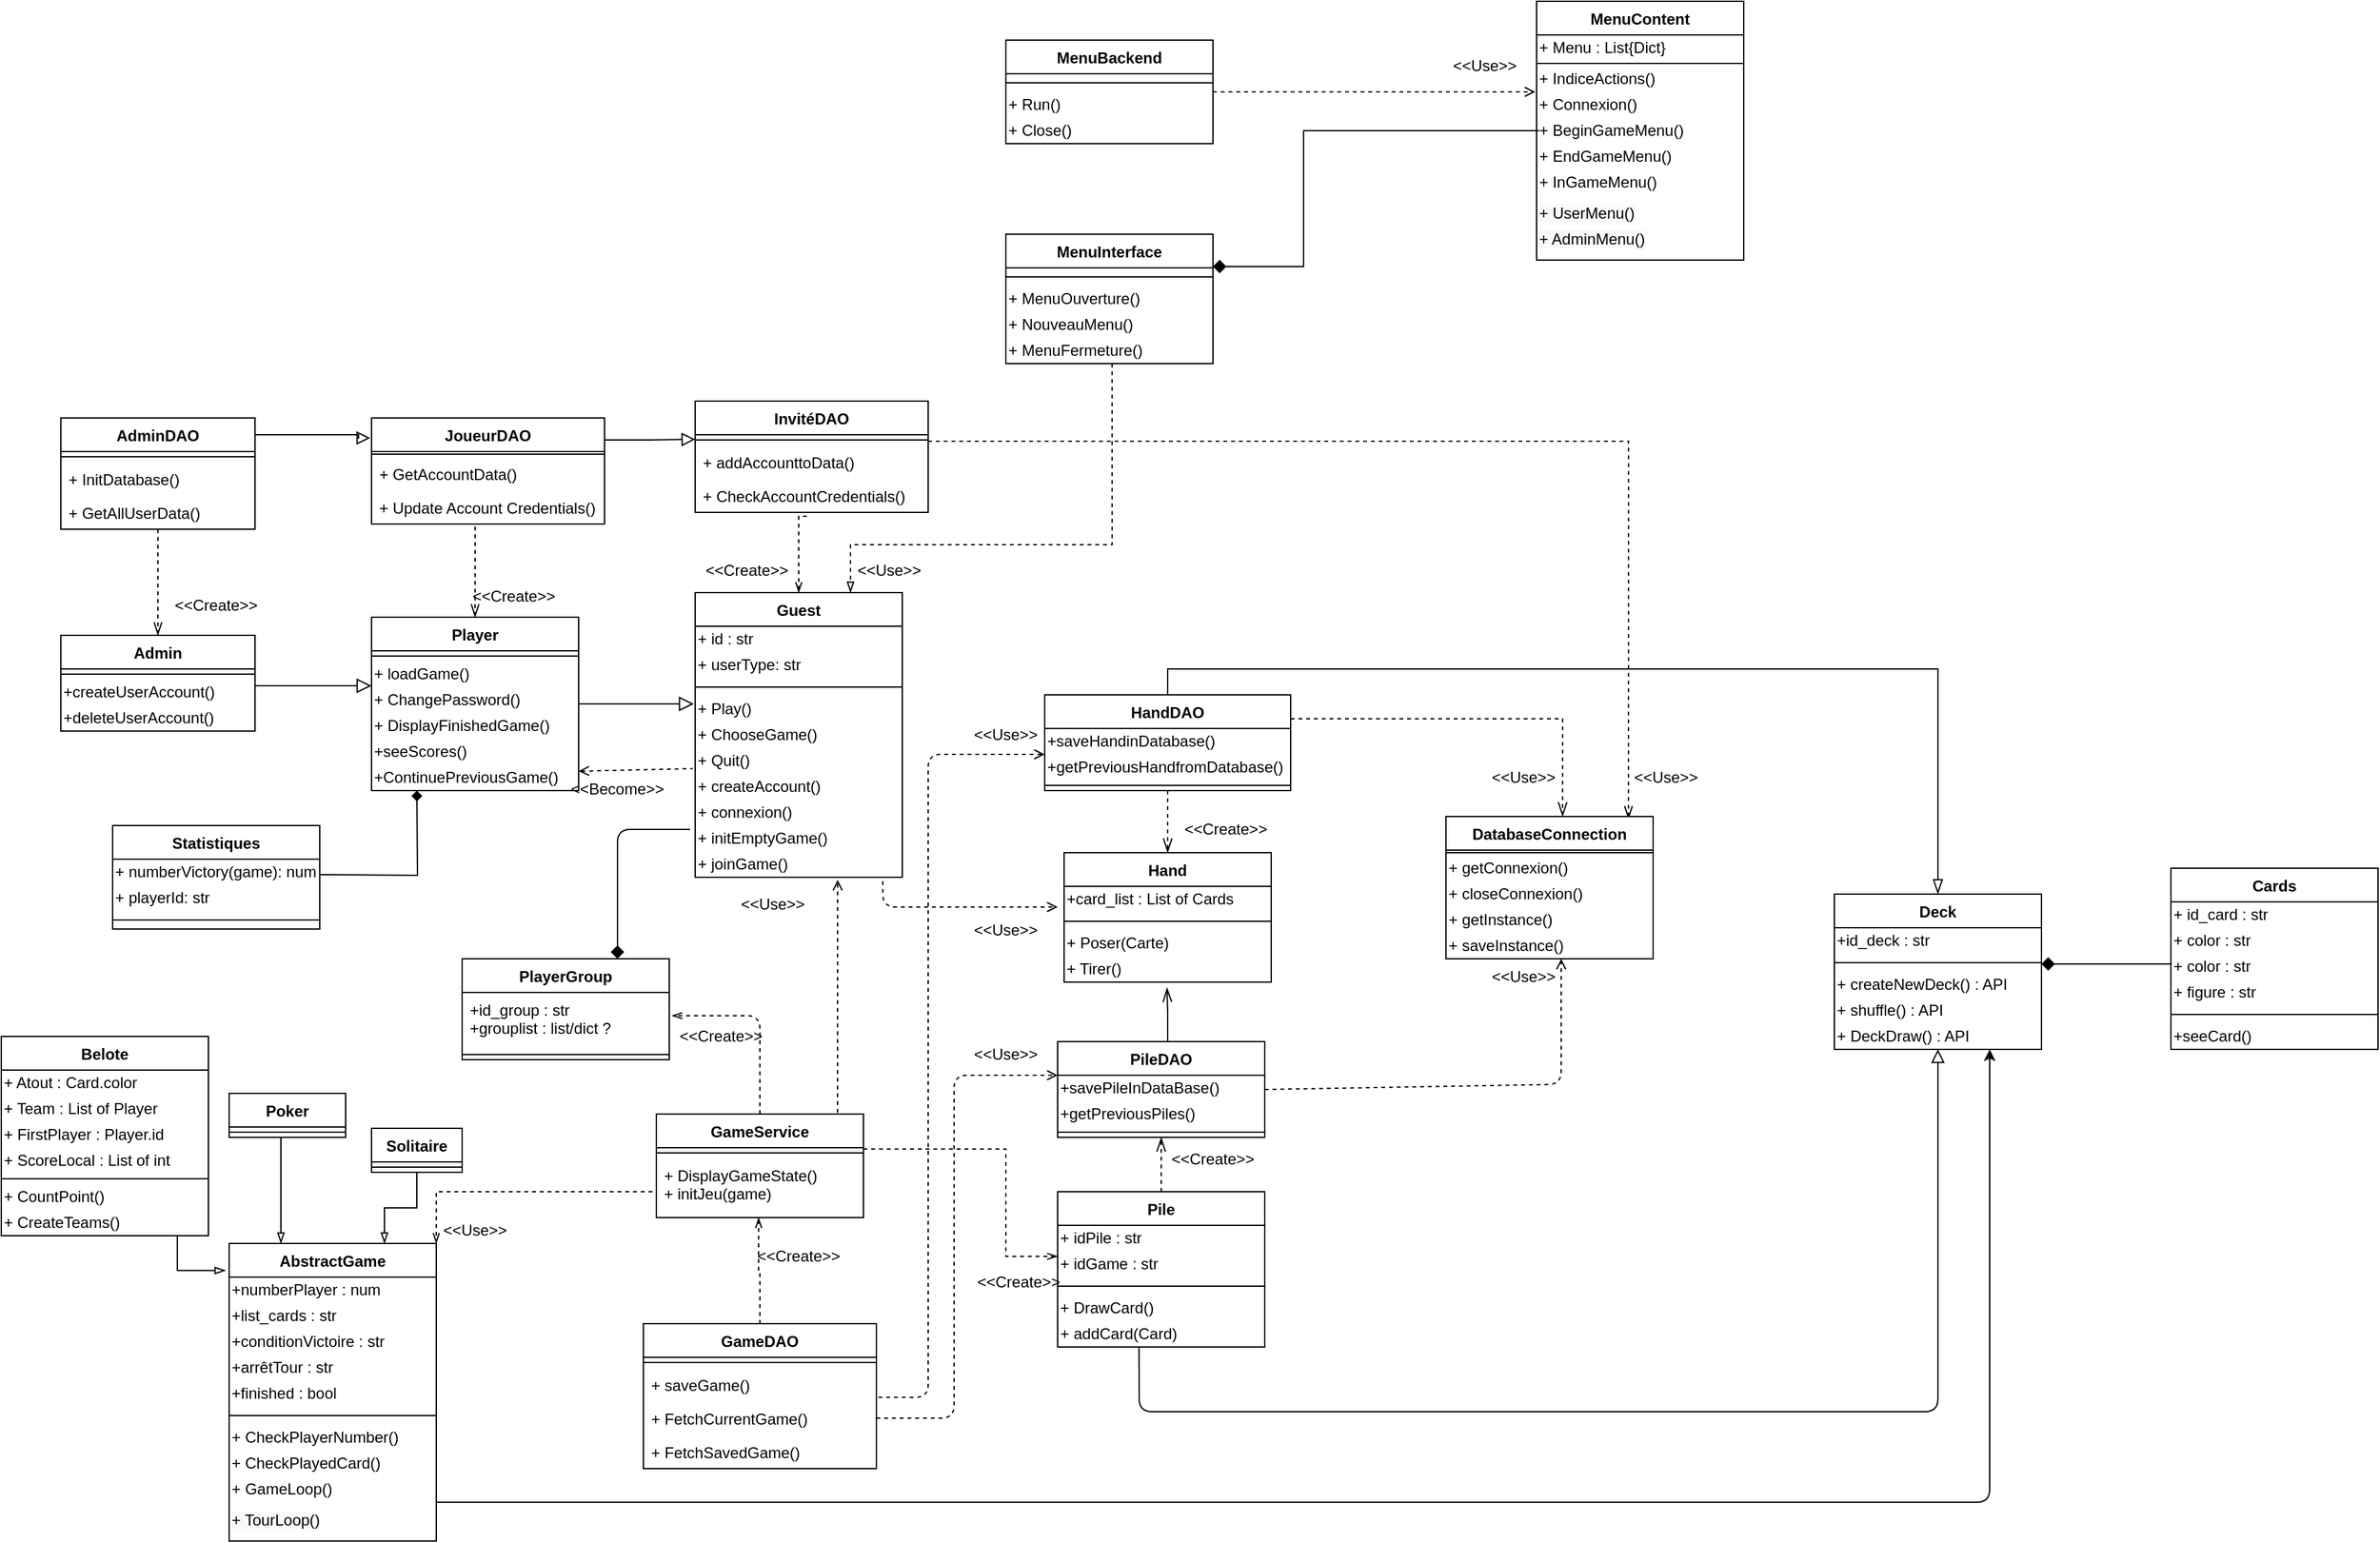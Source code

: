 <mxfile version="13.7.7" type="gitlab">
  <diagram id="C5RBs43oDa-KdzZeNtuy" name="Page-1">
    <mxGraphModel dx="1422" dy="1959" grid="1" gridSize="10" guides="1" tooltips="1" connect="1" arrows="1" fold="1" page="1" pageScale="1" pageWidth="827" pageHeight="1169" background="#ffffff" math="0" shadow="0">
      <root>
        <mxCell id="WIyWlLk6GJQsqaUBKTNV-0" />
        <mxCell id="WIyWlLk6GJQsqaUBKTNV-1" parent="WIyWlLk6GJQsqaUBKTNV-0" />
        <mxCell id="MVKSW0jM2tbk2f1vbTIU-30" style="edgeStyle=orthogonalEdgeStyle;rounded=0;orthogonalLoop=1;jettySize=auto;html=1;exitX=0.5;exitY=1;exitDx=0;exitDy=0;endArrow=blockThin;endFill=0;fontColor=none;entryX=-0.017;entryY=0.091;entryDx=0;entryDy=0;entryPerimeter=0;" parent="WIyWlLk6GJQsqaUBKTNV-1" source="MVKSW0jM2tbk2f1vbTIU-24" target="MVKSW0jM2tbk2f1vbTIU-8" edge="1">
          <mxGeometry relative="1" as="geometry">
            <mxPoint x="470" y="460" as="targetPoint" />
            <Array as="points">
              <mxPoint x="470" y="421" />
            </Array>
          </mxGeometry>
        </mxCell>
        <mxCell id="MVKSW0jM2tbk2f1vbTIU-29" style="edgeStyle=orthogonalEdgeStyle;rounded=0;orthogonalLoop=1;jettySize=auto;html=1;exitX=0.5;exitY=1;exitDx=0;exitDy=0;endArrow=blockThin;endFill=0;fontColor=none;entryX=0.25;entryY=0;entryDx=0;entryDy=0;" parent="WIyWlLk6GJQsqaUBKTNV-1" source="MVKSW0jM2tbk2f1vbTIU-20" target="MVKSW0jM2tbk2f1vbTIU-8" edge="1">
          <mxGeometry relative="1" as="geometry">
            <mxPoint x="590" y="280" as="targetPoint" />
            <Array as="points">
              <mxPoint x="550" y="318" />
            </Array>
          </mxGeometry>
        </mxCell>
        <mxCell id="MVKSW0jM2tbk2f1vbTIU-31" style="edgeStyle=orthogonalEdgeStyle;rounded=0;orthogonalLoop=1;jettySize=auto;html=1;exitX=0.5;exitY=1;exitDx=0;exitDy=0;entryX=0.75;entryY=0;entryDx=0;entryDy=0;endArrow=blockThin;endFill=0;fontColor=none;" parent="WIyWlLk6GJQsqaUBKTNV-1" source="MVKSW0jM2tbk2f1vbTIU-16" target="MVKSW0jM2tbk2f1vbTIU-8" edge="1">
          <mxGeometry relative="1" as="geometry" />
        </mxCell>
        <mxCell id="MVKSW0jM2tbk2f1vbTIU-32" style="edgeStyle=orthogonalEdgeStyle;rounded=0;orthogonalLoop=1;jettySize=auto;html=1;exitX=0;exitY=0.5;exitDx=0;exitDy=0;entryX=1;entryY=0;entryDx=0;entryDy=0;endArrow=openThin;endFill=0;fontColor=none;dashed=1;" parent="WIyWlLk6GJQsqaUBKTNV-1" source="MVKSW0jM2tbk2f1vbTIU-3" target="MVKSW0jM2tbk2f1vbTIU-8" edge="1">
          <mxGeometry relative="1" as="geometry">
            <mxPoint x="670" y="327" as="targetPoint" />
            <Array as="points">
              <mxPoint x="840" y="360" />
              <mxPoint x="670" y="360" />
            </Array>
          </mxGeometry>
        </mxCell>
        <mxCell id="MVKSW0jM2tbk2f1vbTIU-33" value="&amp;lt;&amp;lt;Use&amp;gt;&amp;gt;" style="text;html=1;strokeColor=none;fillColor=none;align=center;verticalAlign=middle;whiteSpace=wrap;rounded=0;fontColor=none;" parent="WIyWlLk6GJQsqaUBKTNV-1" vertex="1">
          <mxGeometry x="680" y="380" width="40" height="20" as="geometry" />
        </mxCell>
        <mxCell id="MVKSW0jM2tbk2f1vbTIU-39" style="edgeStyle=orthogonalEdgeStyle;rounded=0;orthogonalLoop=1;jettySize=auto;html=1;exitX=1;exitY=0.5;exitDx=0;exitDy=0;dashed=1;endArrow=openThin;endFill=0;fontColor=none;" parent="WIyWlLk6GJQsqaUBKTNV-1" source="MVKSW0jM2tbk2f1vbTIU-3" edge="1">
          <mxGeometry relative="1" as="geometry">
            <mxPoint x="1150" y="410" as="targetPoint" />
            <Array as="points">
              <mxPoint x="1110" y="327" />
              <mxPoint x="1110" y="410" />
            </Array>
          </mxGeometry>
        </mxCell>
        <mxCell id="MVKSW0jM2tbk2f1vbTIU-40" value="&amp;lt;&amp;lt;Create&amp;gt;&amp;gt;" style="text;html=1;strokeColor=none;fillColor=none;align=center;verticalAlign=middle;whiteSpace=wrap;rounded=0;fontColor=none;" parent="WIyWlLk6GJQsqaUBKTNV-1" vertex="1">
          <mxGeometry x="1100" y="420" width="40" height="20" as="geometry" />
        </mxCell>
        <mxCell id="MVKSW0jM2tbk2f1vbTIU-46" value="&amp;lt;&amp;lt;Use&amp;gt;&amp;gt;" style="text;html=1;strokeColor=none;fillColor=none;align=center;verticalAlign=middle;whiteSpace=wrap;rounded=0;fontColor=none;" parent="WIyWlLk6GJQsqaUBKTNV-1" vertex="1">
          <mxGeometry x="910" y="128" width="40" height="20" as="geometry" />
        </mxCell>
        <mxCell id="MVKSW0jM2tbk2f1vbTIU-76" style="edgeStyle=orthogonalEdgeStyle;rounded=0;orthogonalLoop=1;jettySize=auto;html=1;exitX=0.5;exitY=1;exitDx=0;exitDy=0;entryX=0.5;entryY=0;entryDx=0;entryDy=0;endArrow=openThin;endFill=0;endSize=9;strokeWidth=1;fontColor=none;dashed=1;" parent="WIyWlLk6GJQsqaUBKTNV-1" source="MVKSW0jM2tbk2f1vbTIU-51" target="MVKSW0jM2tbk2f1vbTIU-47" edge="1">
          <mxGeometry relative="1" as="geometry" />
        </mxCell>
        <mxCell id="MVKSW0jM2tbk2f1vbTIU-87" style="edgeStyle=orthogonalEdgeStyle;rounded=0;orthogonalLoop=1;jettySize=auto;html=1;exitX=1;exitY=0.25;exitDx=0;exitDy=0;entryX=0.563;entryY=0;entryDx=0;entryDy=0;entryPerimeter=0;endArrow=openThin;endFill=0;endSize=9;strokeWidth=1;fontColor=none;dashed=1;" parent="WIyWlLk6GJQsqaUBKTNV-1" source="MVKSW0jM2tbk2f1vbTIU-51" target="MVKSW0jM2tbk2f1vbTIU-74" edge="1">
          <mxGeometry relative="1" as="geometry" />
        </mxCell>
        <mxCell id="MVKSW0jM2tbk2f1vbTIU-99" style="edgeStyle=orthogonalEdgeStyle;rounded=0;orthogonalLoop=1;jettySize=auto;html=1;exitX=0.5;exitY=0;exitDx=0;exitDy=0;entryX=0.5;entryY=0;entryDx=0;entryDy=0;endArrow=blockThin;endFill=0;endSize=9;strokeWidth=1;fontColor=none;" parent="WIyWlLk6GJQsqaUBKTNV-1" source="MVKSW0jM2tbk2f1vbTIU-51" target="MVKSW0jM2tbk2f1vbTIU-90" edge="1">
          <mxGeometry relative="1" as="geometry" />
        </mxCell>
        <mxCell id="MVKSW0jM2tbk2f1vbTIU-57" value="&amp;lt;&amp;lt;Use&amp;gt;&amp;gt;" style="text;html=1;strokeColor=none;fillColor=none;align=center;verticalAlign=middle;whiteSpace=wrap;rounded=0;fontColor=none;" parent="WIyWlLk6GJQsqaUBKTNV-1" vertex="1">
          <mxGeometry x="1090" y="148" width="40" height="20" as="geometry" />
        </mxCell>
        <mxCell id="MVKSW0jM2tbk2f1vbTIU-71" style="edgeStyle=orthogonalEdgeStyle;rounded=0;orthogonalLoop=1;jettySize=auto;html=1;exitX=1;exitY=0.5;exitDx=0;exitDy=0;endArrow=block;endFill=0;fontColor=none;endSize=9;" parent="WIyWlLk6GJQsqaUBKTNV-1" source="MVKSW0jM2tbk2f1vbTIU-67" edge="1">
          <mxGeometry relative="1" as="geometry">
            <mxPoint x="620" y="-31" as="targetPoint" />
            <Array as="points">
              <mxPoint x="530" y="-31" />
            </Array>
          </mxGeometry>
        </mxCell>
        <mxCell id="MVKSW0jM2tbk2f1vbTIU-83" style="edgeStyle=orthogonalEdgeStyle;rounded=0;orthogonalLoop=1;jettySize=auto;html=1;exitX=0.5;exitY=0;exitDx=0;exitDy=0;entryX=0.5;entryY=1;entryDx=0;entryDy=0;dashed=1;endArrow=openThin;endFill=0;endSize=9;strokeWidth=1;fontColor=none;" parent="WIyWlLk6GJQsqaUBKTNV-1" source="MVKSW0jM2tbk2f1vbTIU-34" target="MVKSW0jM2tbk2f1vbTIU-79" edge="1">
          <mxGeometry relative="1" as="geometry" />
        </mxCell>
        <mxCell id="MVKSW0jM2tbk2f1vbTIU-85" style="edgeStyle=orthogonalEdgeStyle;rounded=0;orthogonalLoop=1;jettySize=auto;html=1;exitX=0.5;exitY=0;exitDx=0;exitDy=0;endArrow=openThin;endFill=0;endSize=9;strokeWidth=1;fontColor=none;entryX=0.497;entryY=1.217;entryDx=0;entryDy=0;entryPerimeter=0;" parent="WIyWlLk6GJQsqaUBKTNV-1" source="MVKSW0jM2tbk2f1vbTIU-79" target="6pODGFfM2kmJy-mxRK_K-1" edge="1">
          <mxGeometry relative="1" as="geometry">
            <mxPoint x="1219" y="215" as="targetPoint" />
            <Array as="points">
              <mxPoint x="1235" y="244" />
              <mxPoint x="1235" y="221" />
            </Array>
          </mxGeometry>
        </mxCell>
        <mxCell id="MVKSW0jM2tbk2f1vbTIU-88" value="&amp;lt;&amp;lt;Use&amp;gt;&amp;gt;" style="text;html=1;strokeColor=none;fillColor=none;align=center;verticalAlign=middle;whiteSpace=wrap;rounded=0;fontColor=none;" parent="WIyWlLk6GJQsqaUBKTNV-1" vertex="1">
          <mxGeometry x="1490" y="30" width="40" height="20" as="geometry" />
        </mxCell>
        <mxCell id="MVKSW0jM2tbk2f1vbTIU-89" value="&amp;lt;&amp;lt;Use&amp;gt;&amp;gt;" style="text;html=1;strokeColor=none;fillColor=none;align=center;verticalAlign=middle;whiteSpace=wrap;rounded=0;fontColor=none;" parent="WIyWlLk6GJQsqaUBKTNV-1" vertex="1">
          <mxGeometry x="1490" y="184" width="40" height="20" as="geometry" />
        </mxCell>
        <mxCell id="MVKSW0jM2tbk2f1vbTIU-101" value="" style="endArrow=block;html=1;strokeWidth=1;fontColor=none;entryX=0.5;entryY=1;entryDx=0;entryDy=0;endFill=0;endSize=8;exitX=0.393;exitY=1.024;exitDx=0;exitDy=0;exitPerimeter=0;" parent="WIyWlLk6GJQsqaUBKTNV-1" target="MVKSW0jM2tbk2f1vbTIU-90" edge="1" source="6pODGFfM2kmJy-mxRK_K-2">
          <mxGeometry width="50" height="50" relative="1" as="geometry">
            <mxPoint x="1213" y="530" as="sourcePoint" />
            <mxPoint x="1829.68" y="192.002" as="targetPoint" />
            <Array as="points">
              <mxPoint x="1213" y="480" />
              <mxPoint x="1213" y="530" />
              <mxPoint x="1240" y="530" />
              <mxPoint x="1830" y="530" />
            </Array>
          </mxGeometry>
        </mxCell>
        <mxCell id="MVKSW0jM2tbk2f1vbTIU-102" style="edgeStyle=orthogonalEdgeStyle;rounded=0;orthogonalLoop=1;jettySize=auto;html=1;exitX=0;exitY=0.5;exitDx=0;exitDy=0;entryX=1;entryY=0.5;entryDx=0;entryDy=0;endArrow=diamond;endFill=1;endSize=8;strokeWidth=1;fontColor=none;" parent="WIyWlLk6GJQsqaUBKTNV-1" edge="1">
          <mxGeometry relative="1" as="geometry">
            <mxPoint x="2010" y="184" as="sourcePoint" />
            <mxPoint x="1910" y="184" as="targetPoint" />
          </mxGeometry>
        </mxCell>
        <mxCell id="MVKSW0jM2tbk2f1vbTIU-106" value="" style="endArrow=classic;html=1;strokeWidth=1;fontColor=none;exitX=1;exitY=0;exitDx=0;exitDy=0;entryX=0.75;entryY=1;entryDx=0;entryDy=0;" parent="WIyWlLk6GJQsqaUBKTNV-1" source="6pODGFfM2kmJy-mxRK_K-17" target="MVKSW0jM2tbk2f1vbTIU-90" edge="1">
          <mxGeometry width="50" height="50" relative="1" as="geometry">
            <mxPoint x="630" y="490" as="sourcePoint" />
            <mxPoint x="680" y="440" as="targetPoint" />
            <Array as="points">
              <mxPoint x="1080" y="600" />
              <mxPoint x="1320" y="600" />
              <mxPoint x="1870" y="600" />
            </Array>
          </mxGeometry>
        </mxCell>
        <mxCell id="MVKSW0jM2tbk2f1vbTIU-130" style="edgeStyle=orthogonalEdgeStyle;rounded=0;orthogonalLoop=1;jettySize=auto;html=1;exitX=1;exitY=-0.115;exitDx=0;exitDy=0;endArrow=openThin;endFill=0;endSize=8;strokeWidth=1;fontColor=none;entryX=0.881;entryY=0.019;entryDx=0;entryDy=0;entryPerimeter=0;dashed=1;exitPerimeter=0;" parent="WIyWlLk6GJQsqaUBKTNV-1" source="MVKSW0jM2tbk2f1vbTIU-156" target="MVKSW0jM2tbk2f1vbTIU-74" edge="1">
          <mxGeometry relative="1" as="geometry">
            <mxPoint x="1590" y="90" as="targetPoint" />
          </mxGeometry>
        </mxCell>
        <mxCell id="MVKSW0jM2tbk2f1vbTIU-134" style="edgeStyle=orthogonalEdgeStyle;rounded=0;orthogonalLoop=1;jettySize=auto;html=1;exitX=0.5;exitY=1;exitDx=0;exitDy=0;entryX=0.5;entryY=0;entryDx=0;entryDy=0;dashed=1;endArrow=openThin;endFill=0;endSize=8;strokeWidth=1;fontColor=none;" parent="WIyWlLk6GJQsqaUBKTNV-1" source="MVKSW0jM2tbk2f1vbTIU-126" target="MVKSW0jM2tbk2f1vbTIU-59" edge="1">
          <mxGeometry relative="1" as="geometry">
            <Array as="points">
              <mxPoint x="700" y="-156" />
            </Array>
          </mxGeometry>
        </mxCell>
        <mxCell id="MVKSW0jM2tbk2f1vbTIU-133" value="&amp;lt;&amp;lt;Use&amp;gt;&amp;gt;" style="text;html=1;strokeColor=none;fillColor=none;align=center;verticalAlign=middle;whiteSpace=wrap;rounded=0;fontColor=none;" parent="WIyWlLk6GJQsqaUBKTNV-1" vertex="1">
          <mxGeometry x="1600" y="30" width="40" height="20" as="geometry" />
        </mxCell>
        <mxCell id="MVKSW0jM2tbk2f1vbTIU-135" value="&amp;lt;&amp;lt;Create&amp;gt;&amp;gt;" style="text;html=1;strokeColor=none;fillColor=none;align=center;verticalAlign=middle;whiteSpace=wrap;rounded=0;fontColor=none;" parent="WIyWlLk6GJQsqaUBKTNV-1" vertex="1">
          <mxGeometry x="710" y="-110" width="40" height="20" as="geometry" />
        </mxCell>
        <mxCell id="MVKSW0jM2tbk2f1vbTIU-139" style="edgeStyle=orthogonalEdgeStyle;rounded=0;orthogonalLoop=1;jettySize=auto;html=1;exitX=1;exitY=0.5;exitDx=0;exitDy=0;startArrow=none;startFill=0;startSize=8;endArrow=block;endFill=0;endSize=8;strokeWidth=1;fontColor=none;entryX=-0.006;entryY=0.189;entryDx=0;entryDy=0;entryPerimeter=0;" parent="WIyWlLk6GJQsqaUBKTNV-1" source="MVKSW0jM2tbk2f1vbTIU-137" target="MVKSW0jM2tbk2f1vbTIU-126" edge="1">
          <mxGeometry relative="1" as="geometry">
            <mxPoint x="610" y="-221" as="targetPoint" />
            <Array as="points">
              <mxPoint x="530" y="-225" />
              <mxPoint x="610" y="-225" />
              <mxPoint x="610" y="-222" />
            </Array>
          </mxGeometry>
        </mxCell>
        <mxCell id="MVKSW0jM2tbk2f1vbTIU-140" style="edgeStyle=orthogonalEdgeStyle;rounded=0;orthogonalLoop=1;jettySize=auto;html=1;exitX=0.5;exitY=1;exitDx=0;exitDy=0;entryX=0.5;entryY=0;entryDx=0;entryDy=0;startArrow=none;startFill=0;startSize=8;endArrow=openThin;endFill=0;endSize=8;strokeWidth=1;fontColor=none;dashed=1;" parent="WIyWlLk6GJQsqaUBKTNV-1" source="MVKSW0jM2tbk2f1vbTIU-137" target="MVKSW0jM2tbk2f1vbTIU-67" edge="1">
          <mxGeometry relative="1" as="geometry" />
        </mxCell>
        <mxCell id="MVKSW0jM2tbk2f1vbTIU-141" value="&amp;lt;&amp;lt;Create&amp;gt;&amp;gt;" style="text;html=1;strokeColor=none;fillColor=none;align=center;verticalAlign=middle;whiteSpace=wrap;rounded=0;fontColor=none;" parent="WIyWlLk6GJQsqaUBKTNV-1" vertex="1">
          <mxGeometry x="480" y="-103" width="40" height="20" as="geometry" />
        </mxCell>
        <mxCell id="5KWjt4JvU5Wqs_fnBMRH-2" style="edgeStyle=orthogonalEdgeStyle;rounded=0;orthogonalLoop=1;jettySize=auto;html=1;exitX=0.5;exitY=0;exitDx=0;exitDy=0;endArrow=none;endFill=0;dashed=1;startArrow=openThin;startFill=0;entryX=0.489;entryY=1.115;entryDx=0;entryDy=0;entryPerimeter=0;" parent="WIyWlLk6GJQsqaUBKTNV-1" source="MVKSW0jM2tbk2f1vbTIU-69" target="6pODGFfM2kmJy-mxRK_K-22" edge="1">
          <mxGeometry relative="1" as="geometry">
            <mxPoint x="950.667" y="-180" as="targetPoint" />
            <Array as="points">
              <mxPoint x="950" y="-162" />
            </Array>
          </mxGeometry>
        </mxCell>
        <mxCell id="MVKSW0jM2tbk2f1vbTIU-148" value="" style="endArrow=none;dashed=1;html=1;strokeWidth=1;fontColor=none;entryX=-0.012;entryY=-0.2;entryDx=0;entryDy=0;entryPerimeter=0;exitX=1;exitY=0.25;exitDx=0;exitDy=0;endFill=0;startArrow=open;startFill=0;" parent="WIyWlLk6GJQsqaUBKTNV-1" source="YCm6hbGx7Tqcxz9hwrIw-10" target="MVKSW0jM2tbk2f1vbTIU-144" edge="1">
          <mxGeometry width="50" height="50" relative="1" as="geometry">
            <mxPoint x="810" y="90" as="sourcePoint" />
            <mxPoint x="860" y="40" as="targetPoint" />
            <Array as="points" />
          </mxGeometry>
        </mxCell>
        <mxCell id="MVKSW0jM2tbk2f1vbTIU-149" value="&amp;lt;&amp;lt;Become&amp;gt;&amp;gt;" style="text;html=1;strokeColor=none;fillColor=none;align=center;verticalAlign=middle;whiteSpace=wrap;rounded=0;fontColor=none;" parent="WIyWlLk6GJQsqaUBKTNV-1" vertex="1">
          <mxGeometry x="790" y="40" width="40" height="17" as="geometry" />
        </mxCell>
        <mxCell id="MVKSW0jM2tbk2f1vbTIU-161" style="edgeStyle=orthogonalEdgeStyle;rounded=0;orthogonalLoop=1;jettySize=auto;html=1;entryX=0;entryY=0.5;entryDx=0;entryDy=0;startArrow=none;startFill=0;startSize=8;endArrow=block;endFill=0;endSize=8;strokeWidth=1;fontColor=none;" parent="WIyWlLk6GJQsqaUBKTNV-1" edge="1">
          <mxGeometry relative="1" as="geometry">
            <mxPoint x="800" y="-221" as="sourcePoint" />
            <mxPoint x="870" y="-221.5" as="targetPoint" />
            <Array as="points">
              <mxPoint x="835" y="-221" />
            </Array>
          </mxGeometry>
        </mxCell>
        <mxCell id="5KWjt4JvU5Wqs_fnBMRH-5" value="" style="endArrow=open;html=1;dashed=1;endFill=0;entryX=0.688;entryY=1.1;entryDx=0;entryDy=0;entryPerimeter=0;" parent="WIyWlLk6GJQsqaUBKTNV-1" target="gtPNyip63HOGCp3EMdQr-5" edge="1">
          <mxGeometry width="50" height="50" relative="1" as="geometry">
            <mxPoint x="980" y="299" as="sourcePoint" />
            <mxPoint x="900" y="140" as="targetPoint" />
            <Array as="points" />
          </mxGeometry>
        </mxCell>
        <mxCell id="EFQg02jSNUdTk51ZG_iw-3" value="" style="endArrow=open;html=1;exitX=1;exitY=0.5;exitDx=0;exitDy=0;dashed=1;endFill=0;" parent="WIyWlLk6GJQsqaUBKTNV-1" source="MVKSW0jM2tbk2f1vbTIU-79" edge="1">
          <mxGeometry width="50" height="50" relative="1" as="geometry">
            <mxPoint x="1300" y="420" as="sourcePoint" />
            <mxPoint x="1539" y="180" as="targetPoint" />
            <Array as="points">
              <mxPoint x="1539" y="277" />
            </Array>
          </mxGeometry>
        </mxCell>
        <mxCell id="EFQg02jSNUdTk51ZG_iw-5" value="" style="endArrow=open;html=1;dashed=1;endFill=0;exitX=0.906;exitY=1.15;exitDx=0;exitDy=0;exitPerimeter=0;" parent="WIyWlLk6GJQsqaUBKTNV-1" edge="1" source="gtPNyip63HOGCp3EMdQr-5">
          <mxGeometry width="50" height="50" relative="1" as="geometry">
            <mxPoint x="983" y="117" as="sourcePoint" />
            <mxPoint x="1150" y="140" as="targetPoint" />
            <Array as="points">
              <mxPoint x="1015" y="140" />
            </Array>
          </mxGeometry>
        </mxCell>
        <mxCell id="vX9UZndPWUMwB3qCK8qp-0" style="edgeStyle=orthogonalEdgeStyle;rounded=0;orthogonalLoop=1;jettySize=auto;html=1;exitX=0.013;exitY=0.5;exitDx=0;exitDy=0;entryX=1;entryY=0.25;entryDx=0;entryDy=0;endArrow=diamond;endFill=1;endSize=8;strokeWidth=1;fontColor=none;exitPerimeter=0;" parent="WIyWlLk6GJQsqaUBKTNV-1" source="vX9UZndPWUMwB3qCK8qp-10" target="vX9UZndPWUMwB3qCK8qp-15" edge="1">
          <mxGeometry relative="1" as="geometry">
            <mxPoint x="2020" y="160" as="sourcePoint" />
            <mxPoint x="1920" y="160" as="targetPoint" />
            <Array as="points">
              <mxPoint x="1340" y="-460" />
              <mxPoint x="1340" y="-355" />
            </Array>
          </mxGeometry>
        </mxCell>
        <mxCell id="vX9UZndPWUMwB3qCK8qp-20" style="edgeStyle=orthogonalEdgeStyle;rounded=0;orthogonalLoop=1;jettySize=auto;html=1;dashed=1;endArrow=open;endFill=0;fontColor=none;" parent="WIyWlLk6GJQsqaUBKTNV-1" source="vX9UZndPWUMwB3qCK8qp-3" edge="1">
          <mxGeometry relative="1" as="geometry">
            <Array as="points">
              <mxPoint x="1519" y="-490" />
            </Array>
            <mxPoint x="970.08" y="73" as="sourcePoint" />
            <mxPoint x="1519" y="-490" as="targetPoint" />
          </mxGeometry>
        </mxCell>
        <mxCell id="vX9UZndPWUMwB3qCK8qp-21" value="&amp;lt;&amp;lt;Use&amp;gt;&amp;gt;" style="text;html=1;strokeColor=none;fillColor=none;align=center;verticalAlign=middle;whiteSpace=wrap;rounded=0;fontColor=none;" parent="WIyWlLk6GJQsqaUBKTNV-1" vertex="1">
          <mxGeometry x="1460" y="-520" width="40" height="20" as="geometry" />
        </mxCell>
        <mxCell id="vX9UZndPWUMwB3qCK8qp-22" style="edgeStyle=orthogonalEdgeStyle;rounded=0;orthogonalLoop=1;jettySize=auto;html=1;dashed=1;endArrow=blockThin;endFill=0;fontColor=none;exitX=0.513;exitY=1;exitDx=0;exitDy=0;exitPerimeter=0;entryX=0.75;entryY=0;entryDx=0;entryDy=0;" parent="WIyWlLk6GJQsqaUBKTNV-1" target="MVKSW0jM2tbk2f1vbTIU-69" edge="1">
          <mxGeometry relative="1" as="geometry">
            <Array as="points">
              <mxPoint x="1192" y="-140" />
              <mxPoint x="990" y="-140" />
            </Array>
            <mxPoint x="1192.08" y="-280" as="sourcePoint" />
            <mxPoint x="990" y="-60" as="targetPoint" />
          </mxGeometry>
        </mxCell>
        <mxCell id="vX9UZndPWUMwB3qCK8qp-23" value="&amp;lt;&amp;lt;Use&amp;gt;&amp;gt;" style="text;html=1;strokeColor=none;fillColor=none;align=center;verticalAlign=middle;whiteSpace=wrap;rounded=0;fontColor=none;" parent="WIyWlLk6GJQsqaUBKTNV-1" vertex="1">
          <mxGeometry x="1000" y="-130" width="40" height="20" as="geometry" />
        </mxCell>
        <mxCell id="vX9UZndPWUMwB3qCK8qp-27" style="edgeStyle=orthogonalEdgeStyle;rounded=0;orthogonalLoop=1;jettySize=auto;html=1;exitX=1;exitY=0.5;exitDx=0;exitDy=0;endArrow=block;endFill=0;fontColor=none;endSize=9;" parent="WIyWlLk6GJQsqaUBKTNV-1" source="MVKSW0jM2tbk2f1vbTIU-59" edge="1">
          <mxGeometry relative="1" as="geometry">
            <mxPoint x="540" y="-23" as="sourcePoint" />
            <mxPoint x="869" y="-17" as="targetPoint" />
          </mxGeometry>
        </mxCell>
        <mxCell id="6pODGFfM2kmJy-mxRK_K-18" value="&amp;lt;&amp;lt;Create&amp;gt;&amp;gt;" style="text;html=1;strokeColor=none;fillColor=none;align=center;verticalAlign=middle;whiteSpace=wrap;rounded=0;fontColor=none;" parent="WIyWlLk6GJQsqaUBKTNV-1" vertex="1">
          <mxGeometry x="1250" y="325" width="40" height="20" as="geometry" />
        </mxCell>
        <mxCell id="gtPNyip63HOGCp3EMdQr-7" style="edgeStyle=orthogonalEdgeStyle;rounded=0;orthogonalLoop=1;jettySize=auto;html=1;exitX=1;exitY=0.5;exitDx=0;exitDy=0;endArrow=diamond;endFill=1;" parent="WIyWlLk6GJQsqaUBKTNV-1" edge="1">
          <mxGeometry relative="1" as="geometry">
            <mxPoint x="655" y="50" as="targetPoint" />
            <mxPoint x="580" y="115.0" as="sourcePoint" />
          </mxGeometry>
        </mxCell>
        <mxCell id="gtPNyip63HOGCp3EMdQr-16" style="edgeStyle=orthogonalEdgeStyle;rounded=0;orthogonalLoop=1;jettySize=auto;html=1;exitX=0.5;exitY=0;exitDx=0;exitDy=0;entryX=0.494;entryY=1;entryDx=0;entryDy=0;entryPerimeter=0;endArrow=openThin;endFill=0;dashed=1;" parent="WIyWlLk6GJQsqaUBKTNV-1" source="gtPNyip63HOGCp3EMdQr-10" target="MVKSW0jM2tbk2f1vbTIU-3" edge="1">
          <mxGeometry relative="1" as="geometry" />
        </mxCell>
        <mxCell id="MVKSW0jM2tbk2f1vbTIU-90" value="Deck" style="swimlane;fontStyle=1;align=center;verticalAlign=top;childLayout=stackLayout;horizontal=1;startSize=26;horizontalStack=0;resizeParent=1;resizeParentMax=0;resizeLast=0;collapsible=1;marginBottom=0;fontColor=none;" parent="WIyWlLk6GJQsqaUBKTNV-1" vertex="1">
          <mxGeometry x="1750" y="130" width="160" height="120" as="geometry" />
        </mxCell>
        <mxCell id="EFQg02jSNUdTk51ZG_iw-4" value="+id_deck : str" style="text;html=1;align=left;verticalAlign=middle;resizable=0;points=[];autosize=1;" parent="MVKSW0jM2tbk2f1vbTIU-90" vertex="1">
          <mxGeometry y="26" width="160" height="20" as="geometry" />
        </mxCell>
        <mxCell id="MVKSW0jM2tbk2f1vbTIU-92" value="" style="line;strokeWidth=1;fillColor=none;align=left;verticalAlign=middle;spacingTop=-1;spacingLeft=3;spacingRight=3;rotatable=0;labelPosition=right;points=[];portConstraint=eastwest;" parent="MVKSW0jM2tbk2f1vbTIU-90" vertex="1">
          <mxGeometry y="46" width="160" height="14" as="geometry" />
        </mxCell>
        <mxCell id="MVKSW0jM2tbk2f1vbTIU-122" value="+ createNewDeck() : API" style="text;html=1;align=left;verticalAlign=middle;resizable=0;points=[];autosize=1;fontColor=none;" parent="MVKSW0jM2tbk2f1vbTIU-90" vertex="1">
          <mxGeometry y="60" width="160" height="20" as="geometry" />
        </mxCell>
        <mxCell id="MVKSW0jM2tbk2f1vbTIU-119" value="+ shuffle() : API" style="text;html=1;align=left;verticalAlign=middle;resizable=0;points=[];autosize=1;fontColor=none;" parent="MVKSW0jM2tbk2f1vbTIU-90" vertex="1">
          <mxGeometry y="80" width="160" height="20" as="geometry" />
        </mxCell>
        <mxCell id="gtPNyip63HOGCp3EMdQr-19" value="+ DeckDraw() : API" style="text;html=1;align=left;verticalAlign=middle;resizable=0;points=[];autosize=1;fontColor=none;" parent="MVKSW0jM2tbk2f1vbTIU-90" vertex="1">
          <mxGeometry y="100" width="160" height="20" as="geometry" />
        </mxCell>
        <mxCell id="MVKSW0jM2tbk2f1vbTIU-69" value="Guest" style="swimlane;fontStyle=1;align=center;verticalAlign=top;childLayout=stackLayout;horizontal=1;startSize=26;horizontalStack=0;resizeParent=1;resizeParentMax=0;resizeLast=0;collapsible=1;marginBottom=0;fontColor=none;" parent="WIyWlLk6GJQsqaUBKTNV-1" vertex="1">
          <mxGeometry x="870" y="-103" width="160" height="220" as="geometry" />
        </mxCell>
        <mxCell id="6pODGFfM2kmJy-mxRK_K-14" value="+ id : str" style="text;html=1;align=left;verticalAlign=middle;resizable=0;points=[];autosize=1;fontColor=none;" parent="MVKSW0jM2tbk2f1vbTIU-69" vertex="1">
          <mxGeometry y="26" width="160" height="20" as="geometry" />
        </mxCell>
        <mxCell id="6pODGFfM2kmJy-mxRK_K-15" value="+ userType: str" style="text;html=1;align=left;verticalAlign=middle;resizable=0;points=[];autosize=1;fontColor=none;" parent="MVKSW0jM2tbk2f1vbTIU-69" vertex="1">
          <mxGeometry y="46" width="160" height="20" as="geometry" />
        </mxCell>
        <mxCell id="MVKSW0jM2tbk2f1vbTIU-70" value="" style="line;strokeWidth=1;fillColor=none;align=left;verticalAlign=middle;spacingTop=-1;spacingLeft=3;spacingRight=3;rotatable=0;labelPosition=right;points=[];portConstraint=eastwest;" parent="MVKSW0jM2tbk2f1vbTIU-69" vertex="1">
          <mxGeometry y="66" width="160" height="14" as="geometry" />
        </mxCell>
        <mxCell id="MVKSW0jM2tbk2f1vbTIU-151" value="+ Play()" style="text;html=1;align=left;verticalAlign=middle;resizable=0;points=[];autosize=1;fontColor=none;" parent="MVKSW0jM2tbk2f1vbTIU-69" vertex="1">
          <mxGeometry y="80" width="160" height="20" as="geometry" />
        </mxCell>
        <mxCell id="gtPNyip63HOGCp3EMdQr-3" value="+ ChooseGame()" style="text;html=1;align=left;verticalAlign=middle;resizable=0;points=[];autosize=1;fontColor=none;" parent="MVKSW0jM2tbk2f1vbTIU-69" vertex="1">
          <mxGeometry y="100" width="160" height="20" as="geometry" />
        </mxCell>
        <mxCell id="MVKSW0jM2tbk2f1vbTIU-145" value="+ Quit()" style="text;html=1;align=left;verticalAlign=middle;resizable=0;points=[];autosize=1;fontColor=none;" parent="MVKSW0jM2tbk2f1vbTIU-69" vertex="1">
          <mxGeometry y="120" width="160" height="20" as="geometry" />
        </mxCell>
        <mxCell id="MVKSW0jM2tbk2f1vbTIU-144" value="+ createAccount()" style="text;html=1;align=left;verticalAlign=middle;resizable=0;points=[];autosize=1;fontColor=none;" parent="MVKSW0jM2tbk2f1vbTIU-69" vertex="1">
          <mxGeometry y="140" width="160" height="20" as="geometry" />
        </mxCell>
        <mxCell id="MVKSW0jM2tbk2f1vbTIU-142" value="+ connexion()" style="text;html=1;align=left;verticalAlign=middle;resizable=0;points=[];autosize=1;fontColor=none;" parent="MVKSW0jM2tbk2f1vbTIU-69" vertex="1">
          <mxGeometry y="160" width="160" height="20" as="geometry" />
        </mxCell>
        <mxCell id="gtPNyip63HOGCp3EMdQr-4" value="+ initEmptyGame()" style="text;html=1;align=left;verticalAlign=middle;resizable=0;points=[];autosize=1;fontColor=none;" parent="MVKSW0jM2tbk2f1vbTIU-69" vertex="1">
          <mxGeometry y="180" width="160" height="20" as="geometry" />
        </mxCell>
        <mxCell id="gtPNyip63HOGCp3EMdQr-5" value="+ joinGame()" style="text;html=1;align=left;verticalAlign=middle;resizable=0;points=[];autosize=1;fontColor=none;" parent="MVKSW0jM2tbk2f1vbTIU-69" vertex="1">
          <mxGeometry y="200" width="160" height="20" as="geometry" />
        </mxCell>
        <mxCell id="MVKSW0jM2tbk2f1vbTIU-126" value="JoueurDAO" style="swimlane;fontStyle=1;align=center;verticalAlign=top;childLayout=stackLayout;horizontal=1;startSize=26;horizontalStack=0;resizeParent=1;resizeParentMax=0;resizeLast=0;collapsible=1;marginBottom=0;fontColor=none;" parent="WIyWlLk6GJQsqaUBKTNV-1" vertex="1">
          <mxGeometry x="620" y="-238" width="180" height="82" as="geometry" />
        </mxCell>
        <mxCell id="MVKSW0jM2tbk2f1vbTIU-128" value="" style="line;strokeWidth=1;fillColor=none;align=left;verticalAlign=middle;spacingTop=-1;spacingLeft=3;spacingRight=3;rotatable=0;labelPosition=right;points=[];portConstraint=eastwest;" parent="MVKSW0jM2tbk2f1vbTIU-126" vertex="1">
          <mxGeometry y="26" width="180" height="4" as="geometry" />
        </mxCell>
        <mxCell id="6pODGFfM2kmJy-mxRK_K-21" value="+ GetAccountData() " style="text;strokeColor=none;fillColor=none;align=left;verticalAlign=top;spacingLeft=4;spacingRight=4;overflow=hidden;rotatable=0;points=[[0,0.5],[1,0.5]];portConstraint=eastwest;" parent="MVKSW0jM2tbk2f1vbTIU-126" vertex="1">
          <mxGeometry y="30" width="180" height="26" as="geometry" />
        </mxCell>
        <mxCell id="6pODGFfM2kmJy-mxRK_K-27" value="+ Update Account Credentials() " style="text;strokeColor=none;fillColor=none;align=left;verticalAlign=top;spacingLeft=4;spacingRight=4;overflow=hidden;rotatable=0;points=[[0,0.5],[1,0.5]];portConstraint=eastwest;" parent="MVKSW0jM2tbk2f1vbTIU-126" vertex="1">
          <mxGeometry y="56" width="180" height="26" as="geometry" />
        </mxCell>
        <mxCell id="MVKSW0jM2tbk2f1vbTIU-137" value="AdminDAO" style="swimlane;fontStyle=1;align=center;verticalAlign=top;childLayout=stackLayout;horizontal=1;startSize=26;horizontalStack=0;resizeParent=1;resizeParentMax=0;resizeLast=0;collapsible=1;marginBottom=0;fontColor=none;" parent="WIyWlLk6GJQsqaUBKTNV-1" vertex="1">
          <mxGeometry x="380" y="-238" width="150" height="86" as="geometry" />
        </mxCell>
        <mxCell id="MVKSW0jM2tbk2f1vbTIU-138" value="" style="line;strokeWidth=1;fillColor=none;align=left;verticalAlign=middle;spacingTop=-1;spacingLeft=3;spacingRight=3;rotatable=0;labelPosition=right;points=[];portConstraint=eastwest;" parent="MVKSW0jM2tbk2f1vbTIU-137" vertex="1">
          <mxGeometry y="26" width="150" height="8" as="geometry" />
        </mxCell>
        <mxCell id="6pODGFfM2kmJy-mxRK_K-23" value="+ InitDatabase() " style="text;strokeColor=none;fillColor=none;align=left;verticalAlign=top;spacingLeft=4;spacingRight=4;overflow=hidden;rotatable=0;points=[[0,0.5],[1,0.5]];portConstraint=eastwest;" parent="MVKSW0jM2tbk2f1vbTIU-137" vertex="1">
          <mxGeometry y="34" width="150" height="26" as="geometry" />
        </mxCell>
        <mxCell id="gtPNyip63HOGCp3EMdQr-0" value="+ GetAllUserData() " style="text;strokeColor=none;fillColor=none;align=left;verticalAlign=top;spacingLeft=4;spacingRight=4;overflow=hidden;rotatable=0;points=[[0,0.5],[1,0.5]];portConstraint=eastwest;" parent="MVKSW0jM2tbk2f1vbTIU-137" vertex="1">
          <mxGeometry y="60" width="150" height="26" as="geometry" />
        </mxCell>
        <mxCell id="MVKSW0jM2tbk2f1vbTIU-153" value="InvitéDAO" style="swimlane;fontStyle=1;align=center;verticalAlign=top;childLayout=stackLayout;horizontal=1;startSize=26;horizontalStack=0;resizeParent=1;resizeParentMax=0;resizeLast=0;collapsible=1;marginBottom=0;fontColor=none;" parent="WIyWlLk6GJQsqaUBKTNV-1" vertex="1">
          <mxGeometry x="870" y="-251" width="180" height="86" as="geometry" />
        </mxCell>
        <mxCell id="MVKSW0jM2tbk2f1vbTIU-155" value="" style="line;strokeWidth=1;fillColor=none;align=left;verticalAlign=middle;spacingTop=-1;spacingLeft=3;spacingRight=3;rotatable=0;labelPosition=right;points=[];portConstraint=eastwest;" parent="MVKSW0jM2tbk2f1vbTIU-153" vertex="1">
          <mxGeometry y="26" width="180" height="8" as="geometry" />
        </mxCell>
        <mxCell id="MVKSW0jM2tbk2f1vbTIU-156" value="+ addAccounttoData() " style="text;strokeColor=none;fillColor=none;align=left;verticalAlign=top;spacingLeft=4;spacingRight=4;overflow=hidden;rotatable=0;points=[[0,0.5],[1,0.5]];portConstraint=eastwest;" parent="MVKSW0jM2tbk2f1vbTIU-153" vertex="1">
          <mxGeometry y="34" width="180" height="26" as="geometry" />
        </mxCell>
        <mxCell id="6pODGFfM2kmJy-mxRK_K-22" value="+ CheckAccountCredentials() " style="text;strokeColor=none;fillColor=none;align=left;verticalAlign=top;spacingLeft=4;spacingRight=4;overflow=hidden;rotatable=0;points=[[0,0.5],[1,0.5]];portConstraint=eastwest;" parent="MVKSW0jM2tbk2f1vbTIU-153" vertex="1">
          <mxGeometry y="60" width="180" height="26" as="geometry" />
        </mxCell>
        <mxCell id="MVKSW0jM2tbk2f1vbTIU-74" value="DatabaseConnection" style="swimlane;fontStyle=1;align=center;verticalAlign=top;childLayout=stackLayout;horizontal=1;startSize=26;horizontalStack=0;resizeParent=1;resizeParentMax=0;resizeLast=0;collapsible=1;marginBottom=0;fontColor=none;" parent="WIyWlLk6GJQsqaUBKTNV-1" vertex="1">
          <mxGeometry x="1450" y="70" width="160" height="110" as="geometry" />
        </mxCell>
        <mxCell id="MVKSW0jM2tbk2f1vbTIU-75" value="" style="line;strokeWidth=1;fillColor=none;align=left;verticalAlign=middle;spacingTop=-1;spacingLeft=3;spacingRight=3;rotatable=0;labelPosition=right;points=[];portConstraint=eastwest;" parent="MVKSW0jM2tbk2f1vbTIU-74" vertex="1">
          <mxGeometry y="26" width="160" height="4" as="geometry" />
        </mxCell>
        <mxCell id="MVKSW0jM2tbk2f1vbTIU-146" value="+ getConnexion()" style="text;html=1;align=left;verticalAlign=middle;resizable=0;points=[];autosize=1;fontColor=none;" parent="MVKSW0jM2tbk2f1vbTIU-74" vertex="1">
          <mxGeometry y="30" width="160" height="20" as="geometry" />
        </mxCell>
        <mxCell id="EFQg02jSNUdTk51ZG_iw-0" value="+ closeConnexion()" style="text;html=1;align=left;verticalAlign=middle;resizable=0;points=[];autosize=1;fontColor=none;" parent="MVKSW0jM2tbk2f1vbTIU-74" vertex="1">
          <mxGeometry y="50" width="160" height="20" as="geometry" />
        </mxCell>
        <mxCell id="EFQg02jSNUdTk51ZG_iw-1" value="+ getInstance()" style="text;html=1;align=left;verticalAlign=middle;resizable=0;points=[];autosize=1;fontColor=none;" parent="MVKSW0jM2tbk2f1vbTIU-74" vertex="1">
          <mxGeometry y="70" width="160" height="20" as="geometry" />
        </mxCell>
        <mxCell id="6pODGFfM2kmJy-mxRK_K-26" value="+ saveInstance()" style="text;html=1;align=left;verticalAlign=middle;resizable=0;points=[];autosize=1;fontColor=none;" parent="MVKSW0jM2tbk2f1vbTIU-74" vertex="1">
          <mxGeometry y="90" width="160" height="20" as="geometry" />
        </mxCell>
        <mxCell id="vX9UZndPWUMwB3qCK8qp-1" value="MenuBackend" style="swimlane;fontStyle=1;align=center;verticalAlign=top;childLayout=stackLayout;horizontal=1;startSize=26;horizontalStack=0;resizeParent=1;resizeParentMax=0;resizeLast=0;collapsible=1;marginBottom=0;fontColor=none;" parent="WIyWlLk6GJQsqaUBKTNV-1" vertex="1">
          <mxGeometry x="1110" y="-530" width="160" height="80" as="geometry" />
        </mxCell>
        <mxCell id="vX9UZndPWUMwB3qCK8qp-2" value="" style="line;strokeWidth=1;fillColor=none;align=left;verticalAlign=middle;spacingTop=-1;spacingLeft=3;spacingRight=3;rotatable=0;labelPosition=right;points=[];portConstraint=eastwest;" parent="vX9UZndPWUMwB3qCK8qp-1" vertex="1">
          <mxGeometry y="26" width="160" height="14" as="geometry" />
        </mxCell>
        <mxCell id="vX9UZndPWUMwB3qCK8qp-3" value="+ Run()" style="text;html=1;align=left;verticalAlign=middle;resizable=0;points=[];autosize=1;fontColor=none;" parent="vX9UZndPWUMwB3qCK8qp-1" vertex="1">
          <mxGeometry y="40" width="160" height="20" as="geometry" />
        </mxCell>
        <mxCell id="vX9UZndPWUMwB3qCK8qp-4" value="+ Close()" style="text;html=1;align=left;verticalAlign=middle;resizable=0;points=[];autosize=1;fontColor=none;" parent="vX9UZndPWUMwB3qCK8qp-1" vertex="1">
          <mxGeometry y="60" width="160" height="20" as="geometry" />
        </mxCell>
        <mxCell id="vX9UZndPWUMwB3qCK8qp-5" value="MenuContent" style="swimlane;fontStyle=1;align=center;verticalAlign=top;childLayout=stackLayout;horizontal=1;startSize=26;horizontalStack=0;resizeParent=1;resizeParentMax=0;resizeLast=0;collapsible=1;marginBottom=0;fontColor=none;" parent="WIyWlLk6GJQsqaUBKTNV-1" vertex="1">
          <mxGeometry x="1520" y="-560" width="160" height="200" as="geometry" />
        </mxCell>
        <mxCell id="vX9UZndPWUMwB3qCK8qp-6" value="+ Menu : List{Dict}&amp;nbsp;" style="text;html=1;align=left;verticalAlign=middle;resizable=0;points=[];autosize=1;" parent="vX9UZndPWUMwB3qCK8qp-5" vertex="1">
          <mxGeometry y="26" width="160" height="20" as="geometry" />
        </mxCell>
        <mxCell id="vX9UZndPWUMwB3qCK8qp-7" value="" style="line;strokeWidth=1;fillColor=none;align=left;verticalAlign=middle;spacingTop=-1;spacingLeft=3;spacingRight=3;rotatable=0;labelPosition=right;points=[];portConstraint=eastwest;" parent="vX9UZndPWUMwB3qCK8qp-5" vertex="1">
          <mxGeometry y="46" width="160" height="4" as="geometry" />
        </mxCell>
        <mxCell id="vX9UZndPWUMwB3qCK8qp-8" value="+ IndiceActions()" style="text;html=1;align=left;verticalAlign=middle;resizable=0;points=[];autosize=1;fontColor=none;" parent="vX9UZndPWUMwB3qCK8qp-5" vertex="1">
          <mxGeometry y="50" width="160" height="20" as="geometry" />
        </mxCell>
        <mxCell id="vX9UZndPWUMwB3qCK8qp-9" value="+ Connexion()" style="text;html=1;align=left;verticalAlign=middle;resizable=0;points=[];autosize=1;fontColor=none;" parent="vX9UZndPWUMwB3qCK8qp-5" vertex="1">
          <mxGeometry y="70" width="160" height="20" as="geometry" />
        </mxCell>
        <mxCell id="vX9UZndPWUMwB3qCK8qp-10" value="+ BeginGameMenu()" style="text;html=1;align=left;verticalAlign=middle;resizable=0;points=[];autosize=1;fontColor=none;" parent="vX9UZndPWUMwB3qCK8qp-5" vertex="1">
          <mxGeometry y="90" width="160" height="20" as="geometry" />
        </mxCell>
        <mxCell id="vX9UZndPWUMwB3qCK8qp-11" value="+ EndGameMenu()" style="text;html=1;align=left;verticalAlign=middle;resizable=0;points=[];autosize=1;fontColor=none;" parent="vX9UZndPWUMwB3qCK8qp-5" vertex="1">
          <mxGeometry y="110" width="160" height="20" as="geometry" />
        </mxCell>
        <mxCell id="vX9UZndPWUMwB3qCK8qp-12" value="+ InGameMenu()" style="text;html=1;align=left;verticalAlign=middle;resizable=0;points=[];autosize=1;fontColor=none;" parent="vX9UZndPWUMwB3qCK8qp-5" vertex="1">
          <mxGeometry y="130" width="160" height="20" as="geometry" />
        </mxCell>
        <mxCell id="vX9UZndPWUMwB3qCK8qp-13" value="&lt;span style=&quot;color: rgb(0 , 0 , 0) ; font-family: &amp;#34;helvetica&amp;#34; ; font-size: 12px ; font-style: normal ; font-weight: 400 ; letter-spacing: normal ; text-align: left ; text-indent: 0px ; text-transform: none ; word-spacing: 0px ; background-color: rgb(248 , 249 , 250) ; display: inline ; float: none&quot;&gt;+ UserMenu()&lt;/span&gt;" style="text;whiteSpace=wrap;html=1;" parent="vX9UZndPWUMwB3qCK8qp-5" vertex="1">
          <mxGeometry y="150" width="160" height="20" as="geometry" />
        </mxCell>
        <mxCell id="vX9UZndPWUMwB3qCK8qp-14" value="&lt;span style=&quot;color: rgb(0 , 0 , 0) ; font-family: &amp;#34;helvetica&amp;#34; ; font-size: 12px ; font-style: normal ; font-weight: 400 ; letter-spacing: normal ; text-align: left ; text-indent: 0px ; text-transform: none ; word-spacing: 0px ; background-color: rgb(248 , 249 , 250) ; display: inline ; float: none&quot;&gt;+ AdminMenu()&lt;/span&gt;" style="text;whiteSpace=wrap;html=1;" parent="vX9UZndPWUMwB3qCK8qp-5" vertex="1">
          <mxGeometry y="170" width="160" height="30" as="geometry" />
        </mxCell>
        <mxCell id="vX9UZndPWUMwB3qCK8qp-15" value="MenuInterface" style="swimlane;fontStyle=1;align=center;verticalAlign=top;childLayout=stackLayout;horizontal=1;startSize=26;horizontalStack=0;resizeParent=1;resizeParentMax=0;resizeLast=0;collapsible=1;marginBottom=0;fontColor=none;" parent="WIyWlLk6GJQsqaUBKTNV-1" vertex="1">
          <mxGeometry x="1110" y="-380" width="160" height="100" as="geometry" />
        </mxCell>
        <mxCell id="vX9UZndPWUMwB3qCK8qp-16" value="" style="line;strokeWidth=1;fillColor=none;align=left;verticalAlign=middle;spacingTop=-1;spacingLeft=3;spacingRight=3;rotatable=0;labelPosition=right;points=[];portConstraint=eastwest;" parent="vX9UZndPWUMwB3qCK8qp-15" vertex="1">
          <mxGeometry y="26" width="160" height="14" as="geometry" />
        </mxCell>
        <mxCell id="vX9UZndPWUMwB3qCK8qp-17" value="+ MenuOuverture()" style="text;html=1;align=left;verticalAlign=middle;resizable=0;points=[];autosize=1;fontColor=none;" parent="vX9UZndPWUMwB3qCK8qp-15" vertex="1">
          <mxGeometry y="40" width="160" height="20" as="geometry" />
        </mxCell>
        <mxCell id="vX9UZndPWUMwB3qCK8qp-18" value="+ NouveauMenu()" style="text;html=1;align=left;verticalAlign=middle;resizable=0;points=[];autosize=1;fontColor=none;" parent="vX9UZndPWUMwB3qCK8qp-15" vertex="1">
          <mxGeometry y="60" width="160" height="20" as="geometry" />
        </mxCell>
        <mxCell id="vX9UZndPWUMwB3qCK8qp-19" value="+ MenuFermeture()" style="text;html=1;align=left;verticalAlign=middle;resizable=0;points=[];autosize=1;fontColor=none;" parent="vX9UZndPWUMwB3qCK8qp-15" vertex="1">
          <mxGeometry y="80" width="160" height="20" as="geometry" />
        </mxCell>
        <mxCell id="MVKSW0jM2tbk2f1vbTIU-8" value="AbstractGame" style="swimlane;fontStyle=1;align=center;verticalAlign=top;childLayout=stackLayout;horizontal=1;startSize=26;horizontalStack=0;resizeParent=1;resizeParentMax=0;resizeLast=0;collapsible=1;marginBottom=0;" parent="WIyWlLk6GJQsqaUBKTNV-1" vertex="1">
          <mxGeometry x="510" y="400" width="160" height="230" as="geometry" />
        </mxCell>
        <mxCell id="MVKSW0jM2tbk2f1vbTIU-164" value="+numberPlayer : num" style="text;html=1;align=left;verticalAlign=middle;resizable=0;points=[];autosize=1;fontColor=none;" parent="MVKSW0jM2tbk2f1vbTIU-8" vertex="1">
          <mxGeometry y="26" width="160" height="20" as="geometry" />
        </mxCell>
        <mxCell id="MVKSW0jM2tbk2f1vbTIU-165" value="+list_cards : str" style="text;html=1;align=left;verticalAlign=middle;resizable=0;points=[];autosize=1;fontColor=none;" parent="MVKSW0jM2tbk2f1vbTIU-8" vertex="1">
          <mxGeometry y="46" width="160" height="20" as="geometry" />
        </mxCell>
        <mxCell id="MVKSW0jM2tbk2f1vbTIU-166" value="+conditionVictoire : str" style="text;html=1;align=left;verticalAlign=middle;resizable=0;points=[];autosize=1;fontColor=none;" parent="MVKSW0jM2tbk2f1vbTIU-8" vertex="1">
          <mxGeometry y="66" width="160" height="20" as="geometry" />
        </mxCell>
        <mxCell id="MVKSW0jM2tbk2f1vbTIU-167" value="+arrêtTour : str" style="text;html=1;align=left;verticalAlign=middle;resizable=0;points=[];autosize=1;fontColor=none;" parent="MVKSW0jM2tbk2f1vbTIU-8" vertex="1">
          <mxGeometry y="86" width="160" height="20" as="geometry" />
        </mxCell>
        <mxCell id="gtPNyip63HOGCp3EMdQr-17" value="+finished : bool" style="text;html=1;align=left;verticalAlign=middle;resizable=0;points=[];autosize=1;fontColor=none;" parent="MVKSW0jM2tbk2f1vbTIU-8" vertex="1">
          <mxGeometry y="106" width="160" height="20" as="geometry" />
        </mxCell>
        <mxCell id="MVKSW0jM2tbk2f1vbTIU-10" value="" style="line;strokeWidth=1;fillColor=none;align=left;verticalAlign=middle;spacingTop=-1;spacingLeft=3;spacingRight=3;rotatable=0;labelPosition=right;points=[];portConstraint=eastwest;" parent="MVKSW0jM2tbk2f1vbTIU-8" vertex="1">
          <mxGeometry y="126" width="160" height="14" as="geometry" />
        </mxCell>
        <mxCell id="6pODGFfM2kmJy-mxRK_K-4" value="+ CheckPlayerNumber()" style="text;html=1;align=left;verticalAlign=middle;resizable=0;points=[];autosize=1;fontColor=none;" parent="MVKSW0jM2tbk2f1vbTIU-8" vertex="1">
          <mxGeometry y="140" width="160" height="20" as="geometry" />
        </mxCell>
        <mxCell id="6pODGFfM2kmJy-mxRK_K-5" value="+ CheckPlayedCard()" style="text;html=1;align=left;verticalAlign=middle;resizable=0;points=[];autosize=1;fontColor=none;" parent="MVKSW0jM2tbk2f1vbTIU-8" vertex="1">
          <mxGeometry y="160" width="160" height="20" as="geometry" />
        </mxCell>
        <mxCell id="6pODGFfM2kmJy-mxRK_K-16" value="+ GameLoop()" style="text;html=1;align=left;verticalAlign=middle;resizable=0;points=[];autosize=1;fontColor=none;" parent="MVKSW0jM2tbk2f1vbTIU-8" vertex="1">
          <mxGeometry y="180" width="160" height="20" as="geometry" />
        </mxCell>
        <mxCell id="6pODGFfM2kmJy-mxRK_K-17" value="&lt;span style=&quot;color: rgb(0 , 0 , 0) ; font-family: &amp;#34;helvetica&amp;#34; ; font-size: 12px ; font-style: normal ; font-weight: 400 ; letter-spacing: normal ; text-align: left ; text-indent: 0px ; text-transform: none ; word-spacing: 0px ; background-color: rgb(248 , 249 , 250) ; display: inline ; float: none&quot;&gt;+ TourLoop()&lt;/span&gt;" style="text;whiteSpace=wrap;html=1;" parent="MVKSW0jM2tbk2f1vbTIU-8" vertex="1">
          <mxGeometry y="200" width="160" height="30" as="geometry" />
        </mxCell>
        <mxCell id="gtPNyip63HOGCp3EMdQr-10" value="GameDAO" style="swimlane;fontStyle=1;align=center;verticalAlign=top;childLayout=stackLayout;horizontal=1;startSize=26;horizontalStack=0;resizeParent=1;resizeParentMax=0;resizeLast=0;collapsible=1;marginBottom=0;fontColor=none;" parent="WIyWlLk6GJQsqaUBKTNV-1" vertex="1">
          <mxGeometry x="830" y="462" width="180" height="112" as="geometry" />
        </mxCell>
        <mxCell id="gtPNyip63HOGCp3EMdQr-11" value="" style="line;strokeWidth=1;fillColor=none;align=left;verticalAlign=middle;spacingTop=-1;spacingLeft=3;spacingRight=3;rotatable=0;labelPosition=right;points=[];portConstraint=eastwest;" parent="gtPNyip63HOGCp3EMdQr-10" vertex="1">
          <mxGeometry y="26" width="180" height="8" as="geometry" />
        </mxCell>
        <mxCell id="gtPNyip63HOGCp3EMdQr-12" value="+ saveGame() " style="text;strokeColor=none;fillColor=none;align=left;verticalAlign=top;spacingLeft=4;spacingRight=4;overflow=hidden;rotatable=0;points=[[0,0.5],[1,0.5]];portConstraint=eastwest;" parent="gtPNyip63HOGCp3EMdQr-10" vertex="1">
          <mxGeometry y="34" width="180" height="26" as="geometry" />
        </mxCell>
        <mxCell id="gtPNyip63HOGCp3EMdQr-13" value="+ FetchCurrentGame() " style="text;strokeColor=none;fillColor=none;align=left;verticalAlign=top;spacingLeft=4;spacingRight=4;overflow=hidden;rotatable=0;points=[[0,0.5],[1,0.5]];portConstraint=eastwest;" parent="gtPNyip63HOGCp3EMdQr-10" vertex="1">
          <mxGeometry y="60" width="180" height="26" as="geometry" />
        </mxCell>
        <mxCell id="gtPNyip63HOGCp3EMdQr-14" value="+ FetchSavedGame() " style="text;strokeColor=none;fillColor=none;align=left;verticalAlign=top;spacingLeft=4;spacingRight=4;overflow=hidden;rotatable=0;points=[[0,0.5],[1,0.5]];portConstraint=eastwest;" parent="gtPNyip63HOGCp3EMdQr-10" vertex="1">
          <mxGeometry y="86" width="180" height="26" as="geometry" />
        </mxCell>
        <mxCell id="MVKSW0jM2tbk2f1vbTIU-67" value="Admin" style="swimlane;fontStyle=1;align=center;verticalAlign=top;childLayout=stackLayout;horizontal=1;startSize=26;horizontalStack=0;resizeParent=1;resizeParentMax=0;resizeLast=0;collapsible=1;marginBottom=0;fontColor=none;" parent="WIyWlLk6GJQsqaUBKTNV-1" vertex="1">
          <mxGeometry x="380" y="-70" width="150" height="74" as="geometry" />
        </mxCell>
        <mxCell id="MVKSW0jM2tbk2f1vbTIU-68" value="" style="line;strokeWidth=1;fillColor=none;align=left;verticalAlign=middle;spacingTop=-1;spacingLeft=3;spacingRight=3;rotatable=0;labelPosition=right;points=[];portConstraint=eastwest;" parent="MVKSW0jM2tbk2f1vbTIU-67" vertex="1">
          <mxGeometry y="26" width="150" height="8" as="geometry" />
        </mxCell>
        <mxCell id="YCm6hbGx7Tqcxz9hwrIw-6" value="+createUserAccount()" style="text;html=1;strokeColor=none;fillColor=none;align=left;verticalAlign=middle;whiteSpace=wrap;rounded=0;" parent="MVKSW0jM2tbk2f1vbTIU-67" vertex="1">
          <mxGeometry y="34" width="150" height="20" as="geometry" />
        </mxCell>
        <mxCell id="YCm6hbGx7Tqcxz9hwrIw-7" value="+deleteUserAccount()" style="text;html=1;strokeColor=none;fillColor=none;align=left;verticalAlign=middle;whiteSpace=wrap;rounded=0;" parent="MVKSW0jM2tbk2f1vbTIU-67" vertex="1">
          <mxGeometry y="54" width="150" height="20" as="geometry" />
        </mxCell>
        <mxCell id="MVKSW0jM2tbk2f1vbTIU-12" value="Statistiques" style="swimlane;fontStyle=1;align=center;verticalAlign=top;childLayout=stackLayout;horizontal=1;startSize=26;horizontalStack=0;resizeParent=1;resizeParentMax=0;resizeLast=0;collapsible=1;marginBottom=0;" parent="WIyWlLk6GJQsqaUBKTNV-1" vertex="1">
          <mxGeometry x="420" y="77" width="160" height="80" as="geometry" />
        </mxCell>
        <mxCell id="EFQg02jSNUdTk51ZG_iw-7" value="+ numberVictory(game): num" style="text;html=1;strokeColor=none;fillColor=none;align=left;verticalAlign=middle;whiteSpace=wrap;rounded=0;" parent="MVKSW0jM2tbk2f1vbTIU-12" vertex="1">
          <mxGeometry y="26" width="160" height="20" as="geometry" />
        </mxCell>
        <mxCell id="6pODGFfM2kmJy-mxRK_K-25" value="+ playerId: str" style="text;html=1;strokeColor=none;fillColor=none;align=left;verticalAlign=middle;whiteSpace=wrap;rounded=0;" parent="MVKSW0jM2tbk2f1vbTIU-12" vertex="1">
          <mxGeometry y="46" width="160" height="20" as="geometry" />
        </mxCell>
        <mxCell id="MVKSW0jM2tbk2f1vbTIU-14" value="" style="line;strokeWidth=1;fillColor=none;align=left;verticalAlign=middle;spacingTop=-1;spacingLeft=3;spacingRight=3;rotatable=0;labelPosition=right;points=[];portConstraint=eastwest;" parent="MVKSW0jM2tbk2f1vbTIU-12" vertex="1">
          <mxGeometry y="66" width="160" height="14" as="geometry" />
        </mxCell>
        <mxCell id="MVKSW0jM2tbk2f1vbTIU-59" value="Player" style="swimlane;fontStyle=1;align=center;verticalAlign=top;childLayout=stackLayout;horizontal=1;startSize=26;horizontalStack=0;resizeParent=1;resizeParentMax=0;resizeLast=0;collapsible=1;marginBottom=0;fontColor=none;" parent="WIyWlLk6GJQsqaUBKTNV-1" vertex="1">
          <mxGeometry x="620" y="-84" width="160" height="134" as="geometry" />
        </mxCell>
        <mxCell id="MVKSW0jM2tbk2f1vbTIU-61" value="" style="line;strokeWidth=1;fillColor=none;align=left;verticalAlign=middle;spacingTop=-1;spacingLeft=3;spacingRight=3;rotatable=0;labelPosition=right;points=[];portConstraint=eastwest;" parent="MVKSW0jM2tbk2f1vbTIU-59" vertex="1">
          <mxGeometry y="26" width="160" height="8" as="geometry" />
        </mxCell>
        <mxCell id="gtPNyip63HOGCp3EMdQr-6" value="+ loadGame()" style="text;html=1;align=left;verticalAlign=middle;resizable=0;points=[];autosize=1;fontColor=none;" parent="MVKSW0jM2tbk2f1vbTIU-59" vertex="1">
          <mxGeometry y="34" width="160" height="20" as="geometry" />
        </mxCell>
        <mxCell id="6pODGFfM2kmJy-mxRK_K-24" value="+ ChangePassword()" style="text;html=1;align=left;verticalAlign=middle;resizable=0;points=[];autosize=1;fontColor=none;" parent="MVKSW0jM2tbk2f1vbTIU-59" vertex="1">
          <mxGeometry y="54" width="160" height="20" as="geometry" />
        </mxCell>
        <mxCell id="gtPNyip63HOGCp3EMdQr-18" value="+ DisplayFinishedGame()" style="text;html=1;align=left;verticalAlign=middle;resizable=0;points=[];autosize=1;fontColor=none;" parent="MVKSW0jM2tbk2f1vbTIU-59" vertex="1">
          <mxGeometry y="74" width="160" height="20" as="geometry" />
        </mxCell>
        <mxCell id="YCm6hbGx7Tqcxz9hwrIw-9" value="+seeScores()" style="text;html=1;strokeColor=none;fillColor=none;align=left;verticalAlign=middle;whiteSpace=wrap;rounded=0;" parent="MVKSW0jM2tbk2f1vbTIU-59" vertex="1">
          <mxGeometry y="94" width="160" height="20" as="geometry" />
        </mxCell>
        <mxCell id="YCm6hbGx7Tqcxz9hwrIw-10" value="+ContinuePreviousGame()" style="text;html=1;strokeColor=none;fillColor=none;align=left;verticalAlign=middle;whiteSpace=wrap;rounded=0;" parent="MVKSW0jM2tbk2f1vbTIU-59" vertex="1">
          <mxGeometry y="114" width="160" height="20" as="geometry" />
        </mxCell>
        <mxCell id="j5mQaF7iKfYprfHEsIhR-0" value="" style="endArrow=open;html=1;entryX=0;entryY=1;entryDx=0;entryDy=0;exitX=1.009;exitY=0.878;exitDx=0;exitDy=0;exitPerimeter=0;dashed=1;endFill=0;" edge="1" parent="WIyWlLk6GJQsqaUBKTNV-1" source="gtPNyip63HOGCp3EMdQr-12" target="YCm6hbGx7Tqcxz9hwrIw-0">
          <mxGeometry width="50" height="50" relative="1" as="geometry">
            <mxPoint x="1020" y="530" as="sourcePoint" />
            <mxPoint x="1070" y="480" as="targetPoint" />
            <Array as="points">
              <mxPoint x="1050" y="519" />
              <mxPoint x="1050" y="280" />
              <mxPoint x="1050" y="22" />
            </Array>
          </mxGeometry>
        </mxCell>
        <mxCell id="j5mQaF7iKfYprfHEsIhR-1" value="&amp;lt;&amp;lt;Use&amp;gt;&amp;gt;" style="text;html=1;strokeColor=none;fillColor=none;align=center;verticalAlign=middle;whiteSpace=wrap;rounded=0;fontColor=none;" vertex="1" parent="WIyWlLk6GJQsqaUBKTNV-1">
          <mxGeometry x="1090" y="-3" width="40" height="20" as="geometry" />
        </mxCell>
        <mxCell id="j5mQaF7iKfYprfHEsIhR-2" value="" style="endArrow=open;html=1;dashed=1;entryX=0;entryY=0;entryDx=0;entryDy=0;exitX=1;exitY=0.5;exitDx=0;exitDy=0;endFill=0;" edge="1" parent="WIyWlLk6GJQsqaUBKTNV-1" source="gtPNyip63HOGCp3EMdQr-13" target="YCm6hbGx7Tqcxz9hwrIw-3">
          <mxGeometry width="50" height="50" relative="1" as="geometry">
            <mxPoint x="1050" y="268" as="sourcePoint" />
            <mxPoint x="1100" y="218" as="targetPoint" />
            <Array as="points">
              <mxPoint x="1070" y="535" />
              <mxPoint x="1070" y="270" />
            </Array>
          </mxGeometry>
        </mxCell>
        <mxCell id="MVKSW0jM2tbk2f1vbTIU-51" value="HandDAO" style="swimlane;fontStyle=1;align=center;verticalAlign=top;childLayout=stackLayout;horizontal=1;startSize=26;horizontalStack=0;resizeParent=1;resizeParentMax=0;resizeLast=0;collapsible=1;marginBottom=0;fontColor=none;" parent="WIyWlLk6GJQsqaUBKTNV-1" vertex="1">
          <mxGeometry x="1140" y="-24" width="190" height="74" as="geometry" />
        </mxCell>
        <mxCell id="YCm6hbGx7Tqcxz9hwrIw-0" value="+saveHandinDatabase()" style="text;html=1;strokeColor=none;fillColor=none;align=left;verticalAlign=middle;whiteSpace=wrap;rounded=0;" parent="MVKSW0jM2tbk2f1vbTIU-51" vertex="1">
          <mxGeometry y="26" width="190" height="20" as="geometry" />
        </mxCell>
        <mxCell id="YCm6hbGx7Tqcxz9hwrIw-2" value="+getPreviousHandfromDatabase()" style="text;html=1;strokeColor=none;fillColor=none;align=left;verticalAlign=middle;whiteSpace=wrap;rounded=0;" parent="MVKSW0jM2tbk2f1vbTIU-51" vertex="1">
          <mxGeometry y="46" width="190" height="20" as="geometry" />
        </mxCell>
        <mxCell id="MVKSW0jM2tbk2f1vbTIU-52" value="" style="line;strokeWidth=1;fillColor=none;align=left;verticalAlign=middle;spacingTop=-1;spacingLeft=3;spacingRight=3;rotatable=0;labelPosition=right;points=[];portConstraint=eastwest;" parent="MVKSW0jM2tbk2f1vbTIU-51" vertex="1">
          <mxGeometry y="66" width="190" height="8" as="geometry" />
        </mxCell>
        <mxCell id="MVKSW0jM2tbk2f1vbTIU-79" value="PileDAO" style="swimlane;fontStyle=1;align=center;verticalAlign=top;childLayout=stackLayout;horizontal=1;startSize=26;horizontalStack=0;resizeParent=1;resizeParentMax=0;resizeLast=0;collapsible=1;marginBottom=0;fontColor=none;" parent="WIyWlLk6GJQsqaUBKTNV-1" vertex="1">
          <mxGeometry x="1150" y="244" width="160" height="74" as="geometry" />
        </mxCell>
        <mxCell id="YCm6hbGx7Tqcxz9hwrIw-3" value="+savePileInDataBase()" style="text;html=1;strokeColor=none;fillColor=none;align=left;verticalAlign=middle;whiteSpace=wrap;rounded=0;" parent="MVKSW0jM2tbk2f1vbTIU-79" vertex="1">
          <mxGeometry y="26" width="160" height="20" as="geometry" />
        </mxCell>
        <mxCell id="YCm6hbGx7Tqcxz9hwrIw-5" value="+getPreviousPiles()" style="text;html=1;strokeColor=none;fillColor=none;align=left;verticalAlign=middle;whiteSpace=wrap;rounded=0;" parent="MVKSW0jM2tbk2f1vbTIU-79" vertex="1">
          <mxGeometry y="46" width="160" height="20" as="geometry" />
        </mxCell>
        <mxCell id="MVKSW0jM2tbk2f1vbTIU-81" value="" style="line;strokeWidth=1;fillColor=none;align=left;verticalAlign=middle;spacingTop=-1;spacingLeft=3;spacingRight=3;rotatable=0;labelPosition=right;points=[];portConstraint=eastwest;" parent="MVKSW0jM2tbk2f1vbTIU-79" vertex="1">
          <mxGeometry y="66" width="160" height="8" as="geometry" />
        </mxCell>
        <mxCell id="MVKSW0jM2tbk2f1vbTIU-34" value="Pile" style="swimlane;fontStyle=1;align=center;verticalAlign=top;childLayout=stackLayout;horizontal=1;startSize=26;horizontalStack=0;resizeParent=1;resizeParentMax=0;resizeLast=0;collapsible=1;marginBottom=0;fontColor=none;" parent="WIyWlLk6GJQsqaUBKTNV-1" vertex="1">
          <mxGeometry x="1150" y="360" width="160" height="120" as="geometry" />
        </mxCell>
        <mxCell id="6pODGFfM2kmJy-mxRK_K-6" value="+ idPile : str" style="text;html=1;align=left;verticalAlign=middle;resizable=0;points=[];autosize=1;fontColor=none;" parent="MVKSW0jM2tbk2f1vbTIU-34" vertex="1">
          <mxGeometry y="26" width="160" height="20" as="geometry" />
        </mxCell>
        <mxCell id="6pODGFfM2kmJy-mxRK_K-7" value="+ idGame : str" style="text;html=1;align=left;verticalAlign=middle;resizable=0;points=[];autosize=1;fontColor=none;" parent="MVKSW0jM2tbk2f1vbTIU-34" vertex="1">
          <mxGeometry y="46" width="160" height="20" as="geometry" />
        </mxCell>
        <mxCell id="MVKSW0jM2tbk2f1vbTIU-36" value="" style="line;strokeWidth=1;fillColor=none;align=left;verticalAlign=middle;spacingTop=-1;spacingLeft=3;spacingRight=3;rotatable=0;labelPosition=right;points=[];portConstraint=eastwest;" parent="MVKSW0jM2tbk2f1vbTIU-34" vertex="1">
          <mxGeometry y="66" width="160" height="14" as="geometry" />
        </mxCell>
        <mxCell id="6pODGFfM2kmJy-mxRK_K-3" value="+ DrawCard()" style="text;html=1;align=left;verticalAlign=middle;resizable=0;points=[];autosize=1;fontColor=none;" parent="MVKSW0jM2tbk2f1vbTIU-34" vertex="1">
          <mxGeometry y="80" width="160" height="20" as="geometry" />
        </mxCell>
        <mxCell id="6pODGFfM2kmJy-mxRK_K-2" value="+ addCard(Card)" style="text;html=1;align=left;verticalAlign=middle;resizable=0;points=[];autosize=1;fontColor=none;" parent="MVKSW0jM2tbk2f1vbTIU-34" vertex="1">
          <mxGeometry y="100" width="160" height="20" as="geometry" />
        </mxCell>
        <mxCell id="j5mQaF7iKfYprfHEsIhR-3" value="&amp;lt;&amp;lt;Use&amp;gt;&amp;gt;" style="text;html=1;strokeColor=none;fillColor=none;align=center;verticalAlign=middle;whiteSpace=wrap;rounded=0;fontColor=none;" vertex="1" parent="WIyWlLk6GJQsqaUBKTNV-1">
          <mxGeometry x="1090" y="244" width="40" height="20" as="geometry" />
        </mxCell>
        <mxCell id="MVKSW0jM2tbk2f1vbTIU-47" value="Hand" style="swimlane;fontStyle=1;align=center;verticalAlign=top;childLayout=stackLayout;horizontal=1;startSize=26;horizontalStack=0;resizeParent=1;resizeParentMax=0;resizeLast=0;collapsible=1;marginBottom=0;fontColor=none;" parent="WIyWlLk6GJQsqaUBKTNV-1" vertex="1">
          <mxGeometry x="1155" y="98" width="160" height="100" as="geometry" />
        </mxCell>
        <mxCell id="MVKSW0jM2tbk2f1vbTIU-115" value="+card_list : List of Cards" style="text;html=1;align=left;verticalAlign=middle;resizable=0;points=[];autosize=1;fontColor=none;" parent="MVKSW0jM2tbk2f1vbTIU-47" vertex="1">
          <mxGeometry y="26" width="160" height="20" as="geometry" />
        </mxCell>
        <mxCell id="MVKSW0jM2tbk2f1vbTIU-49" value="" style="line;strokeWidth=1;fillColor=none;align=left;verticalAlign=middle;spacingTop=-1;spacingLeft=3;spacingRight=3;rotatable=0;labelPosition=right;points=[];portConstraint=eastwest;" parent="MVKSW0jM2tbk2f1vbTIU-47" vertex="1">
          <mxGeometry y="46" width="160" height="14" as="geometry" />
        </mxCell>
        <mxCell id="6pODGFfM2kmJy-mxRK_K-0" value="+ Poser(Carte)" style="text;html=1;align=left;verticalAlign=middle;resizable=0;points=[];autosize=1;fontColor=none;" parent="MVKSW0jM2tbk2f1vbTIU-47" vertex="1">
          <mxGeometry y="60" width="160" height="20" as="geometry" />
        </mxCell>
        <mxCell id="6pODGFfM2kmJy-mxRK_K-1" value="+ Tirer()" style="text;html=1;align=left;verticalAlign=middle;resizable=0;points=[];autosize=1;fontColor=none;" parent="MVKSW0jM2tbk2f1vbTIU-47" vertex="1">
          <mxGeometry y="80" width="160" height="20" as="geometry" />
        </mxCell>
        <mxCell id="j5mQaF7iKfYprfHEsIhR-4" value="&amp;lt;&amp;lt;Create&amp;gt;&amp;gt;" style="text;html=1;strokeColor=none;fillColor=none;align=center;verticalAlign=middle;whiteSpace=wrap;rounded=0;fontColor=none;" vertex="1" parent="WIyWlLk6GJQsqaUBKTNV-1">
          <mxGeometry x="1260" y="70" width="40" height="20" as="geometry" />
        </mxCell>
        <mxCell id="j5mQaF7iKfYprfHEsIhR-5" value="&amp;lt;&amp;lt;Create&amp;gt;&amp;gt;" style="text;html=1;strokeColor=none;fillColor=none;align=center;verticalAlign=middle;whiteSpace=wrap;rounded=0;fontColor=none;" vertex="1" parent="WIyWlLk6GJQsqaUBKTNV-1">
          <mxGeometry x="930" y="400" width="40" height="20" as="geometry" />
        </mxCell>
        <mxCell id="j5mQaF7iKfYprfHEsIhR-6" value="&amp;lt;&amp;lt;Create&amp;gt;&amp;gt;" style="text;html=1;strokeColor=none;fillColor=none;align=center;verticalAlign=middle;whiteSpace=wrap;rounded=0;fontColor=none;" vertex="1" parent="WIyWlLk6GJQsqaUBKTNV-1">
          <mxGeometry x="890" y="-130" width="40" height="20" as="geometry" />
        </mxCell>
        <mxCell id="MVKSW0jM2tbk2f1vbTIU-0" value="GameService" style="swimlane;fontStyle=1;align=center;verticalAlign=top;childLayout=stackLayout;horizontal=1;startSize=26;horizontalStack=0;resizeParent=1;resizeParentMax=0;resizeLast=0;collapsible=1;marginBottom=0;" parent="WIyWlLk6GJQsqaUBKTNV-1" vertex="1">
          <mxGeometry x="840" y="300" width="160" height="80" as="geometry" />
        </mxCell>
        <mxCell id="MVKSW0jM2tbk2f1vbTIU-2" value="" style="line;strokeWidth=1;fillColor=none;align=left;verticalAlign=middle;spacingTop=-1;spacingLeft=3;spacingRight=3;rotatable=0;labelPosition=right;points=[];portConstraint=eastwest;" parent="MVKSW0jM2tbk2f1vbTIU-0" vertex="1">
          <mxGeometry y="26" width="160" height="8" as="geometry" />
        </mxCell>
        <mxCell id="MVKSW0jM2tbk2f1vbTIU-3" value="+ DisplayGameState()&#xa;+ initJeu(game)" style="text;strokeColor=none;fillColor=none;align=left;verticalAlign=top;spacingLeft=4;spacingRight=4;overflow=hidden;rotatable=0;points=[[0,0.5],[1,0.5]];portConstraint=eastwest;" parent="MVKSW0jM2tbk2f1vbTIU-0" vertex="1">
          <mxGeometry y="34" width="160" height="46" as="geometry" />
        </mxCell>
        <mxCell id="MVKSW0jM2tbk2f1vbTIU-24" value="Belote" style="swimlane;fontStyle=1;align=center;verticalAlign=top;childLayout=stackLayout;horizontal=1;startSize=26;horizontalStack=0;resizeParent=1;resizeParentMax=0;resizeLast=0;collapsible=1;marginBottom=0;fontColor=none;" parent="WIyWlLk6GJQsqaUBKTNV-1" vertex="1">
          <mxGeometry x="334" y="240" width="160" height="154" as="geometry" />
        </mxCell>
        <mxCell id="6pODGFfM2kmJy-mxRK_K-10" value="+ Atout : Card.color" style="text;html=1;align=left;verticalAlign=middle;resizable=0;points=[];autosize=1;fontColor=none;" parent="MVKSW0jM2tbk2f1vbTIU-24" vertex="1">
          <mxGeometry y="26" width="160" height="20" as="geometry" />
        </mxCell>
        <mxCell id="6pODGFfM2kmJy-mxRK_K-11" value="+ Team : List of Player" style="text;html=1;align=left;verticalAlign=middle;resizable=0;points=[];autosize=1;fontColor=none;" parent="MVKSW0jM2tbk2f1vbTIU-24" vertex="1">
          <mxGeometry y="46" width="160" height="20" as="geometry" />
        </mxCell>
        <mxCell id="6pODGFfM2kmJy-mxRK_K-13" value="+ FirstPlayer : Player.id" style="text;html=1;align=left;verticalAlign=middle;resizable=0;points=[];autosize=1;fontColor=none;" parent="MVKSW0jM2tbk2f1vbTIU-24" vertex="1">
          <mxGeometry y="66" width="160" height="20" as="geometry" />
        </mxCell>
        <mxCell id="gtPNyip63HOGCp3EMdQr-2" value="+ ScoreLocal : List of int" style="text;html=1;align=left;verticalAlign=middle;resizable=0;points=[];autosize=1;fontColor=none;" parent="MVKSW0jM2tbk2f1vbTIU-24" vertex="1">
          <mxGeometry y="86" width="160" height="20" as="geometry" />
        </mxCell>
        <mxCell id="MVKSW0jM2tbk2f1vbTIU-26" value="" style="line;strokeWidth=1;fillColor=none;align=left;verticalAlign=middle;spacingTop=-1;spacingLeft=3;spacingRight=3;rotatable=0;labelPosition=right;points=[];portConstraint=eastwest;" parent="MVKSW0jM2tbk2f1vbTIU-24" vertex="1">
          <mxGeometry y="106" width="160" height="8" as="geometry" />
        </mxCell>
        <mxCell id="6pODGFfM2kmJy-mxRK_K-8" value="+ CountPoint()" style="text;html=1;align=left;verticalAlign=middle;resizable=0;points=[];autosize=1;fontColor=none;" parent="MVKSW0jM2tbk2f1vbTIU-24" vertex="1">
          <mxGeometry y="114" width="160" height="20" as="geometry" />
        </mxCell>
        <mxCell id="6pODGFfM2kmJy-mxRK_K-9" value="+ CreateTeams()" style="text;html=1;align=left;verticalAlign=middle;resizable=0;points=[];autosize=1;fontColor=none;" parent="MVKSW0jM2tbk2f1vbTIU-24" vertex="1">
          <mxGeometry y="134" width="160" height="20" as="geometry" />
        </mxCell>
        <mxCell id="MVKSW0jM2tbk2f1vbTIU-20" value="Poker" style="swimlane;fontStyle=1;align=center;verticalAlign=top;childLayout=stackLayout;horizontal=1;startSize=26;horizontalStack=0;resizeParent=1;resizeParentMax=0;resizeLast=0;collapsible=1;marginBottom=0;fontColor=none;" parent="WIyWlLk6GJQsqaUBKTNV-1" vertex="1">
          <mxGeometry x="510" y="284" width="90" height="34" as="geometry" />
        </mxCell>
        <mxCell id="MVKSW0jM2tbk2f1vbTIU-22" value="" style="line;strokeWidth=1;fillColor=none;align=left;verticalAlign=middle;spacingTop=-1;spacingLeft=3;spacingRight=3;rotatable=0;labelPosition=right;points=[];portConstraint=eastwest;" parent="MVKSW0jM2tbk2f1vbTIU-20" vertex="1">
          <mxGeometry y="26" width="90" height="8" as="geometry" />
        </mxCell>
        <mxCell id="MVKSW0jM2tbk2f1vbTIU-16" value="Solitaire" style="swimlane;fontStyle=1;align=center;verticalAlign=top;childLayout=stackLayout;horizontal=1;startSize=26;horizontalStack=0;resizeParent=1;resizeParentMax=0;resizeLast=0;collapsible=1;marginBottom=0;fontColor=none;" parent="WIyWlLk6GJQsqaUBKTNV-1" vertex="1">
          <mxGeometry x="620" y="311" width="70" height="34" as="geometry" />
        </mxCell>
        <mxCell id="MVKSW0jM2tbk2f1vbTIU-18" value="" style="line;strokeWidth=1;fillColor=none;align=left;verticalAlign=middle;spacingTop=-1;spacingLeft=3;spacingRight=3;rotatable=0;labelPosition=right;points=[];portConstraint=eastwest;" parent="MVKSW0jM2tbk2f1vbTIU-16" vertex="1">
          <mxGeometry y="26" width="70" height="8" as="geometry" />
        </mxCell>
        <mxCell id="j5mQaF7iKfYprfHEsIhR-18" value="" style="endArrow=openThin;html=1;dashed=1;exitX=0.5;exitY=0;exitDx=0;exitDy=0;endFill=0;" edge="1" parent="WIyWlLk6GJQsqaUBKTNV-1" source="MVKSW0jM2tbk2f1vbTIU-0">
          <mxGeometry width="50" height="50" relative="1" as="geometry">
            <mxPoint x="860" y="270" as="sourcePoint" />
            <mxPoint x="852" y="224" as="targetPoint" />
            <Array as="points">
              <mxPoint x="920" y="224" />
            </Array>
          </mxGeometry>
        </mxCell>
        <mxCell id="j5mQaF7iKfYprfHEsIhR-13" value="PlayerGroup" style="swimlane;fontStyle=1;align=center;verticalAlign=top;childLayout=stackLayout;horizontal=1;startSize=26;horizontalStack=0;resizeParent=1;resizeParentMax=0;resizeLast=0;collapsible=1;marginBottom=0;" vertex="1" parent="WIyWlLk6GJQsqaUBKTNV-1">
          <mxGeometry x="690" y="180" width="160" height="78" as="geometry" />
        </mxCell>
        <mxCell id="j5mQaF7iKfYprfHEsIhR-14" value="+id_group : str&#xa;+grouplist : list/dict ? " style="text;strokeColor=none;fillColor=none;align=left;verticalAlign=top;spacingLeft=4;spacingRight=4;overflow=hidden;rotatable=0;points=[[0,0.5],[1,0.5]];portConstraint=eastwest;" vertex="1" parent="j5mQaF7iKfYprfHEsIhR-13">
          <mxGeometry y="26" width="160" height="44" as="geometry" />
        </mxCell>
        <mxCell id="j5mQaF7iKfYprfHEsIhR-15" value="" style="line;strokeWidth=1;fillColor=none;align=left;verticalAlign=middle;spacingTop=-1;spacingLeft=3;spacingRight=3;rotatable=0;labelPosition=right;points=[];portConstraint=eastwest;" vertex="1" parent="j5mQaF7iKfYprfHEsIhR-13">
          <mxGeometry y="70" width="160" height="8" as="geometry" />
        </mxCell>
        <mxCell id="j5mQaF7iKfYprfHEsIhR-19" value="&amp;lt;&amp;lt;Create&amp;gt;&amp;gt;" style="text;html=1;strokeColor=none;fillColor=none;align=center;verticalAlign=middle;whiteSpace=wrap;rounded=0;fontColor=none;" vertex="1" parent="WIyWlLk6GJQsqaUBKTNV-1">
          <mxGeometry x="870" y="230" width="40" height="20" as="geometry" />
        </mxCell>
        <mxCell id="j5mQaF7iKfYprfHEsIhR-20" value="" style="endArrow=none;html=1;exitX=0.75;exitY=0;exitDx=0;exitDy=0;endFill=0;startArrow=diamond;startFill=1;startSize=8;" edge="1" parent="WIyWlLk6GJQsqaUBKTNV-1" source="j5mQaF7iKfYprfHEsIhR-13">
          <mxGeometry width="50" height="50" relative="1" as="geometry">
            <mxPoint x="860" y="270" as="sourcePoint" />
            <mxPoint x="866" y="80" as="targetPoint" />
            <Array as="points">
              <mxPoint x="810" y="80" />
            </Array>
          </mxGeometry>
        </mxCell>
        <mxCell id="MVKSW0jM2tbk2f1vbTIU-94" value="Cards" style="swimlane;fontStyle=1;align=center;verticalAlign=top;childLayout=stackLayout;horizontal=1;startSize=26;horizontalStack=0;resizeParent=1;resizeParentMax=0;resizeLast=0;collapsible=1;marginBottom=0;fontColor=none;" parent="WIyWlLk6GJQsqaUBKTNV-1" vertex="1">
          <mxGeometry x="2010" y="110" width="160" height="140" as="geometry" />
        </mxCell>
        <mxCell id="MVKSW0jM2tbk2f1vbTIU-110" value="+ id_card : str" style="text;html=1;align=left;verticalAlign=middle;resizable=0;points=[];autosize=1;fontColor=none;" parent="MVKSW0jM2tbk2f1vbTIU-94" vertex="1">
          <mxGeometry y="26" width="160" height="20" as="geometry" />
        </mxCell>
        <mxCell id="MVKSW0jM2tbk2f1vbTIU-111" value="+ color : str" style="text;html=1;align=left;verticalAlign=middle;resizable=0;points=[];autosize=1;fontColor=none;" parent="MVKSW0jM2tbk2f1vbTIU-94" vertex="1">
          <mxGeometry y="46" width="160" height="20" as="geometry" />
        </mxCell>
        <mxCell id="j5mQaF7iKfYprfHEsIhR-17" value="+ color : str" style="text;html=1;align=left;verticalAlign=middle;resizable=0;points=[];autosize=1;fontColor=none;" vertex="1" parent="MVKSW0jM2tbk2f1vbTIU-94">
          <mxGeometry y="66" width="160" height="20" as="geometry" />
        </mxCell>
        <mxCell id="MVKSW0jM2tbk2f1vbTIU-107" value="+ figure : str" style="text;html=1;align=left;verticalAlign=middle;resizable=0;points=[];autosize=1;fontColor=none;" parent="MVKSW0jM2tbk2f1vbTIU-94" vertex="1">
          <mxGeometry y="86" width="160" height="20" as="geometry" />
        </mxCell>
        <mxCell id="MVKSW0jM2tbk2f1vbTIU-96" value="" style="line;strokeWidth=1;fillColor=none;align=left;verticalAlign=middle;spacingTop=-1;spacingLeft=3;spacingRight=3;rotatable=0;labelPosition=right;points=[];portConstraint=eastwest;" parent="MVKSW0jM2tbk2f1vbTIU-94" vertex="1">
          <mxGeometry y="106" width="160" height="14" as="geometry" />
        </mxCell>
        <mxCell id="MVKSW0jM2tbk2f1vbTIU-113" value="+seeCard()" style="text;html=1;align=left;verticalAlign=middle;resizable=0;points=[];autosize=1;fontColor=none;" parent="MVKSW0jM2tbk2f1vbTIU-94" vertex="1">
          <mxGeometry y="120" width="160" height="20" as="geometry" />
        </mxCell>
      </root>
    </mxGraphModel>
  </diagram>
</mxfile>
